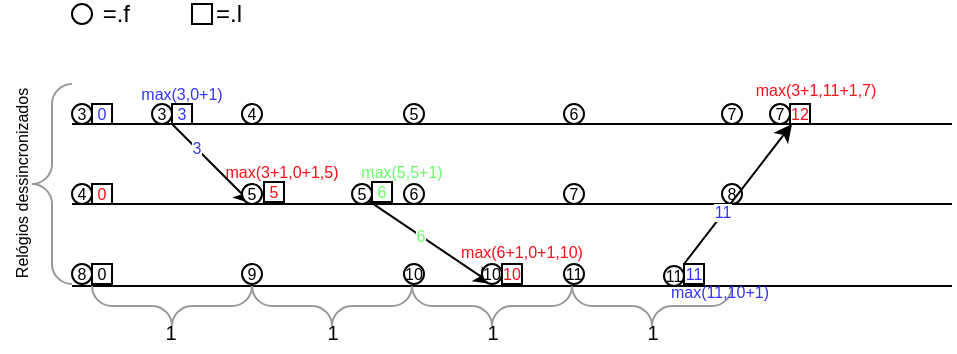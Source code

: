 <mxfile version="14.5.1" type="device" pages="6"><diagram id="EYl9uHhXrPWFu48uMFSh" name="hybrid"><mxGraphModel dx="632" dy="48" grid="1" gridSize="10" guides="1" tooltips="1" connect="1" arrows="1" fold="1" page="1" pageScale="1" pageWidth="583" pageHeight="413" math="0" shadow="0"><root><mxCell id="0"/><mxCell id="1" parent="0"/><mxCell id="NyZuNyb7u_AdjGXBYhZb-1" value="" style="endArrow=none;html=1;fontSize=8;" parent="1" edge="1"><mxGeometry width="50" height="50" relative="1" as="geometry"><mxPoint x="40" y="480" as="sourcePoint"/><mxPoint x="480" y="480" as="targetPoint"/></mxGeometry></mxCell><mxCell id="NyZuNyb7u_AdjGXBYhZb-2" value="" style="endArrow=none;html=1;fontSize=8;" parent="1" edge="1"><mxGeometry width="50" height="50" relative="1" as="geometry"><mxPoint x="40" y="520" as="sourcePoint"/><mxPoint x="480" y="520" as="targetPoint"/></mxGeometry></mxCell><mxCell id="NyZuNyb7u_AdjGXBYhZb-4" value="" style="endArrow=none;html=1;fontSize=8;" parent="1" edge="1"><mxGeometry width="50" height="50" relative="1" as="geometry"><mxPoint x="40" y="561" as="sourcePoint"/><mxPoint x="480" y="561" as="targetPoint"/></mxGeometry></mxCell><mxCell id="NyZuNyb7u_AdjGXBYhZb-6" value="&amp;nbsp;=.f" style="ellipse;whiteSpace=wrap;html=1;aspect=fixed;labelPosition=right;verticalLabelPosition=middle;align=left;verticalAlign=middle;" parent="1" vertex="1"><mxGeometry x="40" y="420" width="10" height="10" as="geometry"/></mxCell><mxCell id="NyZuNyb7u_AdjGXBYhZb-7" value="=.l" style="whiteSpace=wrap;html=1;aspect=fixed;labelPosition=right;verticalLabelPosition=middle;align=left;verticalAlign=middle;" parent="1" vertex="1"><mxGeometry x="100" y="420" width="10" height="10" as="geometry"/></mxCell><mxCell id="NyZuNyb7u_AdjGXBYhZb-8" value="3" style="ellipse;whiteSpace=wrap;html=1;aspect=fixed;fontSize=8;" parent="1" vertex="1"><mxGeometry x="40" y="470" width="10" height="10" as="geometry"/></mxCell><mxCell id="NyZuNyb7u_AdjGXBYhZb-9" value="&lt;font color=&quot;#3333ff&quot; style=&quot;font-size: 8px;&quot;&gt;0&lt;/font&gt;" style="whiteSpace=wrap;html=1;aspect=fixed;fontSize=8;" parent="1" vertex="1"><mxGeometry x="50" y="470" width="10" height="10" as="geometry"/></mxCell><mxCell id="NyZuNyb7u_AdjGXBYhZb-10" value="" style="endArrow=classic;html=1;entryX=0.5;entryY=1;entryDx=0;entryDy=0;fontSize=8;" parent="1" target="NyZuNyb7u_AdjGXBYhZb-24" edge="1"><mxGeometry width="50" height="50" relative="1" as="geometry"><mxPoint x="90" y="480" as="sourcePoint"/><mxPoint x="120" y="520" as="targetPoint"/></mxGeometry></mxCell><mxCell id="NyZuNyb7u_AdjGXBYhZb-63" value="&lt;font color=&quot;#3333ff&quot; style=&quot;font-size: 8px;&quot;&gt;3&lt;/font&gt;" style="edgeLabel;html=1;align=center;verticalAlign=middle;resizable=0;points=[];fontSize=8;fontColor=#FF0F17;" parent="NyZuNyb7u_AdjGXBYhZb-10" vertex="1" connectable="0"><mxGeometry x="-0.437" relative="1" as="geometry"><mxPoint as="offset"/></mxGeometry></mxCell><mxCell id="NyZuNyb7u_AdjGXBYhZb-11" value="4" style="ellipse;whiteSpace=wrap;html=1;aspect=fixed;fontSize=8;" parent="1" vertex="1"><mxGeometry x="40" y="510" width="10" height="10" as="geometry"/></mxCell><mxCell id="NyZuNyb7u_AdjGXBYhZb-12" value="&lt;font color=&quot;#ff0f17&quot; style=&quot;font-size: 8px;&quot;&gt;0&lt;/font&gt;" style="whiteSpace=wrap;html=1;aspect=fixed;fontSize=8;" parent="1" vertex="1"><mxGeometry x="50" y="510" width="10" height="10" as="geometry"/></mxCell><mxCell id="NyZuNyb7u_AdjGXBYhZb-17" value="8" style="ellipse;whiteSpace=wrap;html=1;aspect=fixed;fontSize=8;" parent="1" vertex="1"><mxGeometry x="40" y="550" width="10" height="10" as="geometry"/></mxCell><mxCell id="NyZuNyb7u_AdjGXBYhZb-18" value="0" style="whiteSpace=wrap;html=1;aspect=fixed;fontSize=8;" parent="1" vertex="1"><mxGeometry x="50" y="550" width="10" height="10" as="geometry"/></mxCell><mxCell id="NyZuNyb7u_AdjGXBYhZb-19" value="" style="labelPosition=right;align=left;strokeWidth=1;shape=mxgraph.mockup.markup.curlyBrace;html=1;shadow=0;dashed=0;strokeColor=#999999;direction=north;fontSize=8;" parent="1" vertex="1"><mxGeometry x="20" y="460" width="20" height="100" as="geometry"/></mxCell><mxCell id="NyZuNyb7u_AdjGXBYhZb-20" value="Relógios dessincronizados" style="text;html=1;align=center;verticalAlign=middle;resizable=0;points=[];autosize=1;rotation=-90;fontSize=8;" parent="1" vertex="1"><mxGeometry x="-40" y="500" width="110" height="20" as="geometry"/></mxCell><mxCell id="NyZuNyb7u_AdjGXBYhZb-24" value="5" style="ellipse;whiteSpace=wrap;html=1;aspect=fixed;fontSize=8;" parent="1" vertex="1"><mxGeometry x="125" y="510" width="10" height="10" as="geometry"/></mxCell><mxCell id="NyZuNyb7u_AdjGXBYhZb-25" value="5" style="whiteSpace=wrap;html=1;aspect=fixed;fontColor=#FF0F17;fontSize=8;" parent="1" vertex="1"><mxGeometry x="136" y="509" width="10" height="10" as="geometry"/></mxCell><mxCell id="NyZuNyb7u_AdjGXBYhZb-26" value="" style="verticalLabelPosition=bottom;shadow=0;dashed=0;align=center;html=1;verticalAlign=top;strokeWidth=1;shape=mxgraph.mockup.markup.curlyBrace;strokeColor=#999999;fontSize=8;rotation=-180;" parent="1" vertex="1"><mxGeometry x="50" y="561" width="80" height="20" as="geometry"/></mxCell><mxCell id="NyZuNyb7u_AdjGXBYhZb-27" value="1" style="text;html=1;align=center;verticalAlign=middle;resizable=0;points=[];autosize=1;fontSize=10;" parent="1" vertex="1"><mxGeometry x="79" y="574" width="20" height="20" as="geometry"/></mxCell><mxCell id="NyZuNyb7u_AdjGXBYhZb-28" value="&lt;font color=&quot;#3333ff&quot; style=&quot;font-size: 8px;&quot;&gt;max(3,0+1)&lt;/font&gt;" style="text;html=1;strokeColor=none;fillColor=none;align=center;verticalAlign=middle;whiteSpace=wrap;rounded=0;fontSize=8;" parent="1" vertex="1"><mxGeometry x="60" y="460" width="70" height="10" as="geometry"/></mxCell><mxCell id="NyZuNyb7u_AdjGXBYhZb-29" value="max(3+1,0+1,5)" style="text;html=1;strokeColor=none;fillColor=none;align=center;verticalAlign=middle;whiteSpace=wrap;rounded=0;fontSize=8;fontColor=#FF0F17;" parent="1" vertex="1"><mxGeometry x="110" y="499" width="70" height="10" as="geometry"/></mxCell><mxCell id="NyZuNyb7u_AdjGXBYhZb-30" value="" style="verticalLabelPosition=bottom;shadow=0;dashed=0;align=center;html=1;verticalAlign=top;strokeWidth=1;shape=mxgraph.mockup.markup.curlyBrace;strokeColor=#999999;fontSize=8;rotation=-180;" parent="1" vertex="1"><mxGeometry x="130" y="561" width="80" height="20" as="geometry"/></mxCell><mxCell id="NyZuNyb7u_AdjGXBYhZb-31" value="1" style="text;html=1;align=center;verticalAlign=middle;resizable=0;points=[];autosize=1;fontSize=10;" parent="1" vertex="1"><mxGeometry x="160" y="574" width="20" height="20" as="geometry"/></mxCell><mxCell id="NyZuNyb7u_AdjGXBYhZb-32" value="" style="verticalLabelPosition=bottom;shadow=0;dashed=0;align=center;html=1;verticalAlign=top;strokeWidth=1;shape=mxgraph.mockup.markup.curlyBrace;strokeColor=#999999;fontSize=8;rotation=-180;" parent="1" vertex="1"><mxGeometry x="210" y="561" width="80" height="20" as="geometry"/></mxCell><mxCell id="NyZuNyb7u_AdjGXBYhZb-33" value="1" style="text;html=1;align=center;verticalAlign=middle;resizable=0;points=[];autosize=1;fontSize=10;" parent="1" vertex="1"><mxGeometry x="240" y="574" width="20" height="20" as="geometry"/></mxCell><mxCell id="NyZuNyb7u_AdjGXBYhZb-34" value="" style="verticalLabelPosition=bottom;shadow=0;dashed=0;align=center;html=1;verticalAlign=top;strokeWidth=1;shape=mxgraph.mockup.markup.curlyBrace;strokeColor=#999999;fontSize=8;rotation=-180;" parent="1" vertex="1"><mxGeometry x="290" y="561" width="80" height="20" as="geometry"/></mxCell><mxCell id="NyZuNyb7u_AdjGXBYhZb-35" value="1" style="text;html=1;align=center;verticalAlign=middle;resizable=0;points=[];autosize=1;fontSize=10;" parent="1" vertex="1"><mxGeometry x="320" y="574" width="20" height="20" as="geometry"/></mxCell><mxCell id="NyZuNyb7u_AdjGXBYhZb-36" value="" style="endArrow=classic;html=1;fontSize=8;exitX=1;exitY=1;exitDx=0;exitDy=0;" parent="1" source="NyZuNyb7u_AdjGXBYhZb-64" edge="1"><mxGeometry width="50" height="50" relative="1" as="geometry"><mxPoint x="173" y="520" as="sourcePoint"/><mxPoint x="250" y="560" as="targetPoint"/></mxGeometry></mxCell><mxCell id="NyZuNyb7u_AdjGXBYhZb-73" value="&lt;font color=&quot;#66ff66&quot;&gt;6&lt;/font&gt;" style="edgeLabel;html=1;align=center;verticalAlign=middle;resizable=0;points=[];fontSize=8;fontColor=#FF0F17;" parent="NyZuNyb7u_AdjGXBYhZb-36" vertex="1" connectable="0"><mxGeometry x="-0.16" relative="1" as="geometry"><mxPoint as="offset"/></mxGeometry></mxCell><mxCell id="NyZuNyb7u_AdjGXBYhZb-37" value="10" style="ellipse;whiteSpace=wrap;html=1;aspect=fixed;fontSize=8;" parent="1" vertex="1"><mxGeometry x="206" y="550" width="10" height="10" as="geometry"/></mxCell><mxCell id="NyZuNyb7u_AdjGXBYhZb-38" value="&lt;font color=&quot;#ff0f17&quot; style=&quot;font-size: 8px&quot;&gt;10&lt;/font&gt;" style="whiteSpace=wrap;html=1;aspect=fixed;fontSize=8;" parent="1" vertex="1"><mxGeometry x="255" y="550" width="10" height="10" as="geometry"/></mxCell><mxCell id="NyZuNyb7u_AdjGXBYhZb-43" value="&lt;font style=&quot;font-size: 8px&quot; color=&quot;#3333ff&quot;&gt;11&lt;/font&gt;" style="whiteSpace=wrap;html=1;aspect=fixed;fontSize=8;" parent="1" vertex="1"><mxGeometry x="346" y="550" width="10" height="10" as="geometry"/></mxCell><mxCell id="NyZuNyb7u_AdjGXBYhZb-52" value="max(3+1,11+1,7)" style="text;html=1;strokeColor=none;fillColor=none;align=center;verticalAlign=middle;whiteSpace=wrap;rounded=0;fontSize=8;fontColor=#FF0F17;" parent="1" vertex="1"><mxGeometry x="376.5" y="460" width="70" height="5" as="geometry"/></mxCell><mxCell id="NyZuNyb7u_AdjGXBYhZb-45" value="&lt;font color=&quot;#3333ff&quot;&gt;max(11,10+1)&lt;/font&gt;" style="text;html=1;strokeColor=none;fillColor=none;align=center;verticalAlign=middle;whiteSpace=wrap;rounded=0;fontSize=8;fontColor=#FF0F17;" parent="1" vertex="1"><mxGeometry x="329" y="557" width="70" height="14" as="geometry"/></mxCell><mxCell id="NyZuNyb7u_AdjGXBYhZb-40" value="max(6+1,0+1,10)" style="text;html=1;strokeColor=none;fillColor=none;align=center;verticalAlign=middle;whiteSpace=wrap;rounded=0;fontSize=8;fontColor=#FF0F17;" parent="1" vertex="1"><mxGeometry x="230" y="539" width="70" height="10" as="geometry"/></mxCell><mxCell id="NyZuNyb7u_AdjGXBYhZb-55" value="9" style="ellipse;whiteSpace=wrap;html=1;aspect=fixed;fontSize=8;" parent="1" vertex="1"><mxGeometry x="125" y="550" width="10" height="10" as="geometry"/></mxCell><mxCell id="NyZuNyb7u_AdjGXBYhZb-57" value="5" style="ellipse;whiteSpace=wrap;html=1;aspect=fixed;fontSize=8;" parent="1" vertex="1"><mxGeometry x="206" y="470" width="10" height="10" as="geometry"/></mxCell><mxCell id="NyZuNyb7u_AdjGXBYhZb-58" value="4" style="ellipse;whiteSpace=wrap;html=1;aspect=fixed;fontSize=8;" parent="1" vertex="1"><mxGeometry x="125" y="470" width="10" height="10" as="geometry"/></mxCell><mxCell id="NyZuNyb7u_AdjGXBYhZb-60" value="3" style="ellipse;whiteSpace=wrap;html=1;aspect=fixed;fontSize=8;" parent="1" vertex="1"><mxGeometry x="80" y="470" width="10" height="10" as="geometry"/></mxCell><mxCell id="NyZuNyb7u_AdjGXBYhZb-61" value="&lt;font color=&quot;#3333ff&quot; style=&quot;font-size: 8px;&quot;&gt;3&lt;/font&gt;" style="whiteSpace=wrap;html=1;aspect=fixed;fontSize=8;" parent="1" vertex="1"><mxGeometry x="90" y="470" width="10" height="10" as="geometry"/></mxCell><mxCell id="NyZuNyb7u_AdjGXBYhZb-64" value="5" style="ellipse;whiteSpace=wrap;html=1;aspect=fixed;fontSize=8;" parent="1" vertex="1"><mxGeometry x="180" y="510" width="10" height="10" as="geometry"/></mxCell><mxCell id="NyZuNyb7u_AdjGXBYhZb-65" value="&lt;font color=&quot;#66ff66&quot;&gt;6&lt;/font&gt;" style="whiteSpace=wrap;html=1;aspect=fixed;fontColor=#FF0F17;fontSize=8;" parent="1" vertex="1"><mxGeometry x="190" y="509" width="10" height="10" as="geometry"/></mxCell><mxCell id="NyZuNyb7u_AdjGXBYhZb-66" value="&lt;font color=&quot;#66ff66&quot;&gt;max(5,5+1)&lt;/font&gt;" style="text;html=1;strokeColor=none;fillColor=none;align=center;verticalAlign=middle;whiteSpace=wrap;rounded=0;fontSize=8;fontColor=#FF0F17;" parent="1" vertex="1"><mxGeometry x="170" y="499" width="70" height="10" as="geometry"/></mxCell><mxCell id="NyZuNyb7u_AdjGXBYhZb-70" value="10" style="ellipse;whiteSpace=wrap;html=1;aspect=fixed;fontSize=8;" parent="1" vertex="1"><mxGeometry x="245" y="550" width="10" height="10" as="geometry"/></mxCell><mxCell id="NyZuNyb7u_AdjGXBYhZb-72" value="11" style="ellipse;whiteSpace=wrap;html=1;aspect=fixed;fontSize=8;" parent="1" vertex="1"><mxGeometry x="286" y="550" width="10" height="10" as="geometry"/></mxCell><mxCell id="NyZuNyb7u_AdjGXBYhZb-74" value="6" style="ellipse;whiteSpace=wrap;html=1;aspect=fixed;fontSize=8;" parent="1" vertex="1"><mxGeometry x="206" y="510" width="10" height="10" as="geometry"/></mxCell><mxCell id="NyZuNyb7u_AdjGXBYhZb-75" value="6" style="ellipse;whiteSpace=wrap;html=1;aspect=fixed;fontSize=8;" parent="1" vertex="1"><mxGeometry x="286" y="470" width="10" height="10" as="geometry"/></mxCell><mxCell id="NyZuNyb7u_AdjGXBYhZb-76" value="7" style="ellipse;whiteSpace=wrap;html=1;aspect=fixed;fontSize=8;" parent="1" vertex="1"><mxGeometry x="286" y="510" width="10" height="10" as="geometry"/></mxCell><mxCell id="NyZuNyb7u_AdjGXBYhZb-77" value="7" style="ellipse;whiteSpace=wrap;html=1;aspect=fixed;fontSize=8;" parent="1" vertex="1"><mxGeometry x="365" y="470" width="10" height="10" as="geometry"/></mxCell><mxCell id="NyZuNyb7u_AdjGXBYhZb-78" value="11" style="ellipse;whiteSpace=wrap;html=1;aspect=fixed;fontSize=8;" parent="1" vertex="1"><mxGeometry x="336" y="551" width="10" height="10" as="geometry"/></mxCell><mxCell id="NyZuNyb7u_AdjGXBYhZb-82" value="8" style="ellipse;whiteSpace=wrap;html=1;aspect=fixed;fontSize=8;" parent="1" vertex="1"><mxGeometry x="365" y="510" width="10" height="10" as="geometry"/></mxCell><mxCell id="NyZuNyb7u_AdjGXBYhZb-48" value="" style="endArrow=classic;html=1;fontSize=8;exitX=0;exitY=0;exitDx=0;exitDy=0;" parent="1" source="NyZuNyb7u_AdjGXBYhZb-43" edge="1"><mxGeometry width="50" height="50" relative="1" as="geometry"><mxPoint x="356" y="561" as="sourcePoint"/><mxPoint x="400" y="480" as="targetPoint"/></mxGeometry></mxCell><mxCell id="NyZuNyb7u_AdjGXBYhZb-81" value="&lt;font color=&quot;#3333ff&quot;&gt;11&lt;/font&gt;" style="edgeLabel;html=1;align=center;verticalAlign=middle;resizable=0;points=[];fontSize=8;fontColor=#FF0F17;labelBackgroundColor=#ffffff;" parent="NyZuNyb7u_AdjGXBYhZb-48" vertex="1" connectable="0"><mxGeometry x="-0.271" y="1" relative="1" as="geometry"><mxPoint as="offset"/></mxGeometry></mxCell><mxCell id="NyZuNyb7u_AdjGXBYhZb-83" value="7" style="ellipse;whiteSpace=wrap;html=1;aspect=fixed;fontSize=8;" parent="1" vertex="1"><mxGeometry x="389" y="470" width="10" height="10" as="geometry"/></mxCell><mxCell id="NyZuNyb7u_AdjGXBYhZb-84" value="12" style="whiteSpace=wrap;html=1;aspect=fixed;fontColor=#FF0F17;fontSize=8;" parent="1" vertex="1"><mxGeometry x="399" y="470" width="10" height="10" as="geometry"/></mxCell></root></mxGraphModel></diagram><diagram id="Fp3y5Ay__Bq795zaPpJS" name="happened before"><mxGraphModel dx="1106" dy="807" grid="1" gridSize="10" guides="1" tooltips="1" connect="1" arrows="1" fold="1" page="1" pageScale="1" pageWidth="850" pageHeight="1100" math="0" shadow="0"><root><mxCell id="p918pmH_IUO0zStZGO0E-0"/><mxCell id="p918pmH_IUO0zStZGO0E-1" parent="p918pmH_IUO0zStZGO0E-0"/><mxCell id="p918pmH_IUO0zStZGO0E-61" value="" style="endArrow=none;html=1;fontColor=#FFFFFF;" parent="p918pmH_IUO0zStZGO0E-1" source="p918pmH_IUO0zStZGO0E-57" target="p918pmH_IUO0zStZGO0E-60" edge="1"><mxGeometry width="50" height="50" relative="1" as="geometry"><mxPoint x="310" y="320" as="sourcePoint"/><mxPoint x="562.25" y="320" as="targetPoint"/></mxGeometry></mxCell><mxCell id="p918pmH_IUO0zStZGO0E-2" value="" style="endArrow=none;html=1;fontColor=#FFFFFF;" parent="p918pmH_IUO0zStZGO0E-1" source="p918pmH_IUO0zStZGO0E-39" edge="1"><mxGeometry width="50" height="50" relative="1" as="geometry"><mxPoint x="90" y="80.0" as="sourcePoint"/><mxPoint x="560" y="80.0" as="targetPoint"/></mxGeometry></mxCell><mxCell id="p918pmH_IUO0zStZGO0E-3" value="" style="endArrow=none;html=1;fontColor=#FFFFFF;" parent="p918pmH_IUO0zStZGO0E-1" source="p918pmH_IUO0zStZGO0E-42" edge="1"><mxGeometry width="50" height="50" relative="1" as="geometry"><mxPoint x="90" y="200.0" as="sourcePoint"/><mxPoint x="560" y="200.0" as="targetPoint"/></mxGeometry></mxCell><mxCell id="p918pmH_IUO0zStZGO0E-4" value="" style="endArrow=classic;html=1;entryX=0;entryY=1;entryDx=0;entryDy=0;exitX=1;exitY=0;exitDx=0;exitDy=0;fontColor=#FFFFFF;" parent="p918pmH_IUO0zStZGO0E-1" source="p918pmH_IUO0zStZGO0E-52" target="p918pmH_IUO0zStZGO0E-31" edge="1"><mxGeometry width="50" height="50" relative="1" as="geometry"><mxPoint x="140" y="200" as="sourcePoint"/><mxPoint x="250" y="81" as="targetPoint"/></mxGeometry></mxCell><mxCell id="p918pmH_IUO0zStZGO0E-5" value="" style="pointerEvents=1;shadow=0;dashed=0;html=1;strokeColor=none;fillColor=#505050;labelPosition=center;verticalLabelPosition=bottom;verticalAlign=top;outlineConnect=0;align=center;shape=mxgraph.office.devices.laptop;" parent="p918pmH_IUO0zStZGO0E-1" vertex="1"><mxGeometry x="30" y="190" width="40" height="20" as="geometry"/></mxCell><mxCell id="p918pmH_IUO0zStZGO0E-6" value="" style="pointerEvents=1;shadow=0;dashed=0;html=1;strokeColor=none;fillColor=#505050;labelPosition=center;verticalLabelPosition=top;verticalAlign=bottom;outlineConnect=0;align=center;shape=mxgraph.office.devices.laptop;" parent="p918pmH_IUO0zStZGO0E-1" vertex="1"><mxGeometry x="32.25" y="60" width="38.5" height="30" as="geometry"/></mxCell><mxCell id="p918pmH_IUO0zStZGO0E-12" value="" style="pointerEvents=1;shadow=0;dashed=0;html=1;strokeColor=none;fillColor=#505050;labelPosition=center;verticalLabelPosition=bottom;verticalAlign=top;outlineConnect=0;align=center;shape=mxgraph.office.concepts.clock;rotation=-45;" parent="p918pmH_IUO0zStZGO0E-1" vertex="1"><mxGeometry x="87.5" y="200" width="35" height="35" as="geometry"/></mxCell><mxCell id="p918pmH_IUO0zStZGO0E-13" value="" style="pointerEvents=1;shadow=0;dashed=0;html=1;strokeColor=none;fillColor=#505050;labelPosition=center;verticalLabelPosition=bottom;verticalAlign=top;outlineConnect=0;align=center;shape=mxgraph.office.concepts.clock;" parent="p918pmH_IUO0zStZGO0E-1" vertex="1"><mxGeometry x="87.5" y="45" width="35" height="35" as="geometry"/></mxCell><mxCell id="p918pmH_IUO0zStZGO0E-18" value="" style="endArrow=none;html=1;fontColor=#FFFFFF;" parent="p918pmH_IUO0zStZGO0E-1" source="p918pmH_IUO0zStZGO0E-62" edge="1"><mxGeometry width="50" height="50" relative="1" as="geometry"><mxPoint x="92.25" y="320.0" as="sourcePoint"/><mxPoint x="562.25" y="320.0" as="targetPoint"/></mxGeometry></mxCell><mxCell id="p918pmH_IUO0zStZGO0E-19" value="" style="pointerEvents=1;shadow=0;dashed=0;html=1;strokeColor=none;fillColor=#505050;labelPosition=center;verticalLabelPosition=bottom;verticalAlign=top;outlineConnect=0;align=center;shape=mxgraph.office.devices.laptop;" parent="p918pmH_IUO0zStZGO0E-1" vertex="1"><mxGeometry x="32.25" y="310" width="40" height="20" as="geometry"/></mxCell><mxCell id="p918pmH_IUO0zStZGO0E-22" value="" style="pointerEvents=1;shadow=0;dashed=0;html=1;strokeColor=none;fillColor=#505050;labelPosition=center;verticalLabelPosition=bottom;verticalAlign=top;outlineConnect=0;align=center;shape=mxgraph.office.concepts.clock;rotation=-45;" parent="p918pmH_IUO0zStZGO0E-1" vertex="1"><mxGeometry x="89.75" y="320" width="35" height="35" as="geometry"/></mxCell><mxCell id="p918pmH_IUO0zStZGO0E-27" value="&lt;font&gt;a&lt;/font&gt;" style="ellipse;whiteSpace=wrap;html=1;aspect=fixed;fillColor=#f8cecc;strokeColor=#b85450;" parent="p918pmH_IUO0zStZGO0E-1" vertex="1"><mxGeometry x="150" y="70" width="20" height="20" as="geometry"/></mxCell><mxCell id="p918pmH_IUO0zStZGO0E-28" value="" style="endArrow=none;html=1;" parent="p918pmH_IUO0zStZGO0E-1" target="p918pmH_IUO0zStZGO0E-27" edge="1"><mxGeometry width="50" height="50" relative="1" as="geometry"><mxPoint x="90" y="80.0" as="sourcePoint"/><mxPoint x="560" y="80.0" as="targetPoint"/></mxGeometry></mxCell><mxCell id="p918pmH_IUO0zStZGO0E-29" value="b" style="ellipse;whiteSpace=wrap;html=1;aspect=fixed;fillColor=#f8cecc;strokeColor=#b85450;" parent="p918pmH_IUO0zStZGO0E-1" vertex="1"><mxGeometry x="200" y="70" width="20" height="20" as="geometry"/></mxCell><mxCell id="p918pmH_IUO0zStZGO0E-30" value="" style="endArrow=none;html=1;fontColor=#FFFFFF;fillColor=#f8cecc;strokeColor=#b85450;" parent="p918pmH_IUO0zStZGO0E-1" source="p918pmH_IUO0zStZGO0E-27" target="p918pmH_IUO0zStZGO0E-29" edge="1"><mxGeometry width="50" height="50" relative="1" as="geometry"><mxPoint x="170.0" y="79.975" as="sourcePoint"/><mxPoint x="560" y="80.0" as="targetPoint"/></mxGeometry></mxCell><mxCell id="p918pmH_IUO0zStZGO0E-31" value="c" style="ellipse;whiteSpace=wrap;html=1;aspect=fixed;fillColor=#FFFFFF;" parent="p918pmH_IUO0zStZGO0E-1" vertex="1"><mxGeometry x="250" y="70" width="20" height="20" as="geometry"/></mxCell><mxCell id="p918pmH_IUO0zStZGO0E-32" value="" style="endArrow=none;html=1;fontColor=#FFFFFF;" parent="p918pmH_IUO0zStZGO0E-1" source="p918pmH_IUO0zStZGO0E-29" target="p918pmH_IUO0zStZGO0E-31" edge="1"><mxGeometry width="50" height="50" relative="1" as="geometry"><mxPoint x="220.0" y="79.971" as="sourcePoint"/><mxPoint x="560" y="80.0" as="targetPoint"/></mxGeometry></mxCell><mxCell id="p918pmH_IUO0zStZGO0E-64" style="rounded=0;orthogonalLoop=1;jettySize=auto;html=1;exitX=0.5;exitY=1;exitDx=0;exitDy=0;entryX=0.5;entryY=0;entryDx=0;entryDy=0;fontColor=#FFFFFF;" parent="p918pmH_IUO0zStZGO0E-1" source="p918pmH_IUO0zStZGO0E-33" target="p918pmH_IUO0zStZGO0E-44" edge="1"><mxGeometry relative="1" as="geometry"/></mxCell><mxCell id="p918pmH_IUO0zStZGO0E-33" value="d" style="ellipse;whiteSpace=wrap;html=1;aspect=fixed;fillColor=#FFFFFF;" parent="p918pmH_IUO0zStZGO0E-1" vertex="1"><mxGeometry x="350" y="70" width="20" height="20" as="geometry"/></mxCell><mxCell id="p918pmH_IUO0zStZGO0E-34" value="" style="endArrow=none;html=1;fontColor=#FFFFFF;" parent="p918pmH_IUO0zStZGO0E-1" source="p918pmH_IUO0zStZGO0E-31" target="p918pmH_IUO0zStZGO0E-33" edge="1"><mxGeometry width="50" height="50" relative="1" as="geometry"><mxPoint x="270.0" y="79.967" as="sourcePoint"/><mxPoint x="560" y="80.0" as="targetPoint"/></mxGeometry></mxCell><mxCell id="p918pmH_IUO0zStZGO0E-35" value="e" style="ellipse;whiteSpace=wrap;html=1;aspect=fixed;fillColor=#FFFFFF;" parent="p918pmH_IUO0zStZGO0E-1" vertex="1"><mxGeometry x="405" y="70" width="20" height="20" as="geometry"/></mxCell><mxCell id="p918pmH_IUO0zStZGO0E-36" value="" style="endArrow=none;html=1;fontColor=#FFFFFF;" parent="p918pmH_IUO0zStZGO0E-1" source="p918pmH_IUO0zStZGO0E-33" target="p918pmH_IUO0zStZGO0E-35" edge="1"><mxGeometry width="50" height="50" relative="1" as="geometry"><mxPoint x="370.0" y="79.95" as="sourcePoint"/><mxPoint x="560" y="80.0" as="targetPoint"/></mxGeometry></mxCell><mxCell id="p918pmH_IUO0zStZGO0E-37" value="f" style="ellipse;whiteSpace=wrap;html=1;aspect=fixed;fillColor=#FFFFFF;" parent="p918pmH_IUO0zStZGO0E-1" vertex="1"><mxGeometry x="460" y="70" width="20" height="20" as="geometry"/></mxCell><mxCell id="p918pmH_IUO0zStZGO0E-38" value="" style="endArrow=none;html=1;fontColor=#FFFFFF;" parent="p918pmH_IUO0zStZGO0E-1" source="p918pmH_IUO0zStZGO0E-35" target="p918pmH_IUO0zStZGO0E-37" edge="1"><mxGeometry width="50" height="50" relative="1" as="geometry"><mxPoint x="425.0" y="79.931" as="sourcePoint"/><mxPoint x="560" y="80.0" as="targetPoint"/></mxGeometry></mxCell><mxCell id="p918pmH_IUO0zStZGO0E-39" value="g" style="ellipse;whiteSpace=wrap;html=1;aspect=fixed;fillColor=#d5e8d4;strokeColor=#82b366;" parent="p918pmH_IUO0zStZGO0E-1" vertex="1"><mxGeometry x="520" y="70" width="20" height="20" as="geometry"/></mxCell><mxCell id="p918pmH_IUO0zStZGO0E-40" value="" style="endArrow=none;html=1;fontColor=#FFFFFF;" parent="p918pmH_IUO0zStZGO0E-1" source="p918pmH_IUO0zStZGO0E-37" target="p918pmH_IUO0zStZGO0E-39" edge="1"><mxGeometry width="50" height="50" relative="1" as="geometry"><mxPoint x="479.999" y="79.889" as="sourcePoint"/><mxPoint x="560" y="80.0" as="targetPoint"/></mxGeometry></mxCell><mxCell id="p918pmH_IUO0zStZGO0E-41" value="p" style="ellipse;whiteSpace=wrap;html=1;aspect=fixed;fillColor=#FFFFFF;" parent="p918pmH_IUO0zStZGO0E-1" vertex="1"><mxGeometry x="500" y="190" width="20" height="20" as="geometry"/></mxCell><mxCell id="p918pmH_IUO0zStZGO0E-68" style="edgeStyle=none;rounded=0;orthogonalLoop=1;jettySize=auto;html=1;exitX=1;exitY=0;exitDx=0;exitDy=0;entryX=0;entryY=1;entryDx=0;entryDy=0;fontColor=#FFFFFF;" parent="p918pmH_IUO0zStZGO0E-1" source="p918pmH_IUO0zStZGO0E-42" target="p918pmH_IUO0zStZGO0E-39" edge="1"><mxGeometry relative="1" as="geometry"/></mxCell><mxCell id="p918pmH_IUO0zStZGO0E-42" value="o" style="ellipse;whiteSpace=wrap;html=1;aspect=fixed;fillColor=#e1d5e7;strokeColor=#9673a6;" parent="p918pmH_IUO0zStZGO0E-1" vertex="1"><mxGeometry x="450" y="190" width="20" height="20" as="geometry"/></mxCell><mxCell id="p918pmH_IUO0zStZGO0E-43" value="" style="endArrow=none;html=1;fontColor=#FFFFFF;" parent="p918pmH_IUO0zStZGO0E-1" source="XD_TwyAY1J7NkyzfLuxA-0" target="p918pmH_IUO0zStZGO0E-42" edge="1"><mxGeometry width="50" height="50" relative="1" as="geometry"><mxPoint x="90" y="200.0" as="sourcePoint"/><mxPoint x="560" y="200.0" as="targetPoint"/></mxGeometry></mxCell><mxCell id="p918pmH_IUO0zStZGO0E-44" value="m" style="ellipse;whiteSpace=wrap;html=1;aspect=fixed;fillColor=#FFFFFF;" parent="p918pmH_IUO0zStZGO0E-1" vertex="1"><mxGeometry x="390" y="190" width="20" height="20" as="geometry"/></mxCell><mxCell id="p918pmH_IUO0zStZGO0E-45" value="" style="endArrow=none;html=1;fontColor=#FFFFFF;" parent="p918pmH_IUO0zStZGO0E-1" source="p918pmH_IUO0zStZGO0E-46" target="p918pmH_IUO0zStZGO0E-44" edge="1"><mxGeometry width="50" height="50" relative="1" as="geometry"><mxPoint x="90" y="200.0" as="sourcePoint"/><mxPoint x="450.0" y="199.973" as="targetPoint"/></mxGeometry></mxCell><mxCell id="p918pmH_IUO0zStZGO0E-46" value="l" style="ellipse;whiteSpace=wrap;html=1;aspect=fixed;fillColor=#FFFFFF;" parent="p918pmH_IUO0zStZGO0E-1" vertex="1"><mxGeometry x="320" y="190" width="20" height="20" as="geometry"/></mxCell><mxCell id="p918pmH_IUO0zStZGO0E-47" value="" style="endArrow=none;html=1;fontColor=#FFFFFF;" parent="p918pmH_IUO0zStZGO0E-1" source="p918pmH_IUO0zStZGO0E-48" target="p918pmH_IUO0zStZGO0E-46" edge="1"><mxGeometry width="50" height="50" relative="1" as="geometry"><mxPoint x="90" y="200.0" as="sourcePoint"/><mxPoint x="390.0" y="199.968" as="targetPoint"/></mxGeometry></mxCell><mxCell id="p918pmH_IUO0zStZGO0E-65" style="edgeStyle=none;rounded=0;orthogonalLoop=1;jettySize=auto;html=1;exitX=1;exitY=1;exitDx=0;exitDy=0;entryX=0.5;entryY=0;entryDx=0;entryDy=0;fontColor=#FFFFFF;" parent="p918pmH_IUO0zStZGO0E-1" source="p918pmH_IUO0zStZGO0E-48" target="p918pmH_IUO0zStZGO0E-57" edge="1"><mxGeometry relative="1" as="geometry"/></mxCell><mxCell id="p918pmH_IUO0zStZGO0E-48" value="k" style="ellipse;whiteSpace=wrap;html=1;aspect=fixed;strokeColor=#d6b656;fillColor=#FFFFFF;" parent="p918pmH_IUO0zStZGO0E-1" vertex="1"><mxGeometry x="250" y="190" width="20" height="20" as="geometry"/></mxCell><mxCell id="p918pmH_IUO0zStZGO0E-49" value="" style="endArrow=none;html=1;fontColor=#FFFFFF;" parent="p918pmH_IUO0zStZGO0E-1" source="gR_QNY0UGNQxTjHcv29S-0" target="p918pmH_IUO0zStZGO0E-48" edge="1"><mxGeometry width="50" height="50" relative="1" as="geometry"><mxPoint x="90" y="200.0" as="sourcePoint"/><mxPoint x="320.0" y="199.958" as="targetPoint"/></mxGeometry></mxCell><mxCell id="p918pmH_IUO0zStZGO0E-50" value="i" style="ellipse;whiteSpace=wrap;html=1;aspect=fixed;fillColor=#FFFFFF;" parent="p918pmH_IUO0zStZGO0E-1" vertex="1"><mxGeometry x="180" y="190" width="20" height="20" as="geometry"/></mxCell><mxCell id="p918pmH_IUO0zStZGO0E-51" value="" style="endArrow=none;html=1;" parent="p918pmH_IUO0zStZGO0E-1" target="p918pmH_IUO0zStZGO0E-50" edge="1"><mxGeometry width="50" height="50" relative="1" as="geometry"><mxPoint x="90" y="200.0" as="sourcePoint"/><mxPoint x="250.0" y="199.941" as="targetPoint"/></mxGeometry></mxCell><mxCell id="p918pmH_IUO0zStZGO0E-52" value="h" style="ellipse;whiteSpace=wrap;html=1;aspect=fixed;fillColor=#FFFFFF;" parent="p918pmH_IUO0zStZGO0E-1" vertex="1"><mxGeometry x="124.75" y="190" width="20" height="20" as="geometry"/></mxCell><mxCell id="p918pmH_IUO0zStZGO0E-67" style="edgeStyle=none;rounded=0;orthogonalLoop=1;jettySize=auto;html=1;exitX=1;exitY=0;exitDx=0;exitDy=0;entryX=0.5;entryY=1;entryDx=0;entryDy=0;fontColor=#FFFFFF;" parent="p918pmH_IUO0zStZGO0E-1" source="p918pmH_IUO0zStZGO0E-53" target="gR_QNY0UGNQxTjHcv29S-0" edge="1"><mxGeometry relative="1" as="geometry"/></mxCell><mxCell id="p918pmH_IUO0zStZGO0E-53" value="q" style="ellipse;whiteSpace=wrap;html=1;aspect=fixed;fillColor=#fff2cc;strokeColor=#d6b656;" parent="p918pmH_IUO0zStZGO0E-1" vertex="1"><mxGeometry x="160" y="310" width="20" height="20" as="geometry"/></mxCell><mxCell id="p918pmH_IUO0zStZGO0E-54" value="" style="endArrow=none;html=1;" parent="p918pmH_IUO0zStZGO0E-1" target="p918pmH_IUO0zStZGO0E-53" edge="1"><mxGeometry width="50" height="50" relative="1" as="geometry"><mxPoint x="92.25" y="320" as="sourcePoint"/><mxPoint x="562.25" y="320" as="targetPoint"/></mxGeometry></mxCell><mxCell id="p918pmH_IUO0zStZGO0E-55" value="r" style="ellipse;whiteSpace=wrap;html=1;aspect=fixed;fillColor=#FFFFFF;" parent="p918pmH_IUO0zStZGO0E-1" vertex="1"><mxGeometry x="230" y="310" width="20" height="20" as="geometry"/></mxCell><mxCell id="p918pmH_IUO0zStZGO0E-56" value="" style="endArrow=none;html=1;fontColor=#FFFFFF;" parent="p918pmH_IUO0zStZGO0E-1" source="p918pmH_IUO0zStZGO0E-53" target="p918pmH_IUO0zStZGO0E-55" edge="1"><mxGeometry width="50" height="50" relative="1" as="geometry"><mxPoint x="180" y="320" as="sourcePoint"/><mxPoint x="562.25" y="320" as="targetPoint"/></mxGeometry></mxCell><mxCell id="p918pmH_IUO0zStZGO0E-57" value="s" style="ellipse;whiteSpace=wrap;html=1;aspect=fixed;fillColor=#FFFFFF;" parent="p918pmH_IUO0zStZGO0E-1" vertex="1"><mxGeometry x="290" y="310" width="20" height="20" as="geometry"/></mxCell><mxCell id="p918pmH_IUO0zStZGO0E-58" value="" style="endArrow=none;html=1;fontColor=#FFFFFF;" parent="p918pmH_IUO0zStZGO0E-1" source="p918pmH_IUO0zStZGO0E-55" target="p918pmH_IUO0zStZGO0E-57" edge="1"><mxGeometry width="50" height="50" relative="1" as="geometry"><mxPoint x="250" y="320" as="sourcePoint"/><mxPoint x="562.25" y="320" as="targetPoint"/></mxGeometry></mxCell><mxCell id="p918pmH_IUO0zStZGO0E-66" style="edgeStyle=none;rounded=0;orthogonalLoop=1;jettySize=auto;html=1;exitX=0.5;exitY=0;exitDx=0;exitDy=0;entryX=0;entryY=1;entryDx=0;entryDy=0;fontColor=#FFFFFF;" parent="p918pmH_IUO0zStZGO0E-1" source="p918pmH_IUO0zStZGO0E-59" target="XD_TwyAY1J7NkyzfLuxA-0" edge="1"><mxGeometry relative="1" as="geometry"/></mxCell><mxCell id="p918pmH_IUO0zStZGO0E-59" value="t" style="ellipse;whiteSpace=wrap;html=1;aspect=fixed;fillColor=#d5e8d4;strokeColor=#82b366;" parent="p918pmH_IUO0zStZGO0E-1" vertex="1"><mxGeometry x="360" y="310" width="20" height="20" as="geometry"/></mxCell><mxCell id="p918pmH_IUO0zStZGO0E-60" value="u" style="ellipse;whiteSpace=wrap;html=1;aspect=fixed;fillColor=#FFFFFF;" parent="p918pmH_IUO0zStZGO0E-1" vertex="1"><mxGeometry x="430" y="310" width="20" height="20" as="geometry"/></mxCell><mxCell id="p918pmH_IUO0zStZGO0E-62" value="v" style="ellipse;whiteSpace=wrap;html=1;aspect=fixed;fillColor=#e1d5e7;strokeColor=#9673a6;" parent="p918pmH_IUO0zStZGO0E-1" vertex="1"><mxGeometry x="500" y="310" width="20" height="20" as="geometry"/></mxCell><mxCell id="p918pmH_IUO0zStZGO0E-63" value="" style="endArrow=none;html=1;fontColor=#FFFFFF;" parent="p918pmH_IUO0zStZGO0E-1" source="p918pmH_IUO0zStZGO0E-60" target="p918pmH_IUO0zStZGO0E-62" edge="1"><mxGeometry width="50" height="50" relative="1" as="geometry"><mxPoint x="450" y="320" as="sourcePoint"/><mxPoint x="562.25" y="320" as="targetPoint"/></mxGeometry></mxCell><mxCell id="XD_TwyAY1J7NkyzfLuxA-0" value="n" style="ellipse;whiteSpace=wrap;html=1;aspect=fixed;fillColor=none;" vertex="1" parent="p918pmH_IUO0zStZGO0E-1"><mxGeometry x="420" y="190" width="20" height="20" as="geometry"/></mxCell><mxCell id="XD_TwyAY1J7NkyzfLuxA-1" value="" style="endArrow=none;html=1;fontColor=#FFFFFF;" edge="1" parent="p918pmH_IUO0zStZGO0E-1" source="p918pmH_IUO0zStZGO0E-44" target="XD_TwyAY1J7NkyzfLuxA-0"><mxGeometry width="50" height="50" relative="1" as="geometry"><mxPoint x="410" y="200" as="sourcePoint"/><mxPoint x="450" y="200" as="targetPoint"/></mxGeometry></mxCell><mxCell id="gR_QNY0UGNQxTjHcv29S-0" value="j" style="ellipse;whiteSpace=wrap;html=1;aspect=fixed;fillColor=#fff2cc;strokeColor=#d6b656;" vertex="1" parent="p918pmH_IUO0zStZGO0E-1"><mxGeometry x="220" y="190" width="20" height="20" as="geometry"/></mxCell><mxCell id="gR_QNY0UGNQxTjHcv29S-1" value="" style="endArrow=none;html=1;fontColor=#FFFFFF;" edge="1" parent="p918pmH_IUO0zStZGO0E-1" source="p918pmH_IUO0zStZGO0E-50" target="gR_QNY0UGNQxTjHcv29S-0"><mxGeometry width="50" height="50" relative="1" as="geometry"><mxPoint x="200" y="200" as="sourcePoint"/><mxPoint x="250" y="200" as="targetPoint"/></mxGeometry></mxCell></root></mxGraphModel></diagram><diagram id="cQTLbVnBe2aeGgbPAIBq" name="light_cone"><mxGraphModel dx="1106" dy="807" grid="1" gridSize="10" guides="1" tooltips="1" connect="1" arrows="1" fold="1" page="1" pageScale="1" pageWidth="850" pageHeight="1100" math="0" shadow="0"><root><mxCell id="5ufj0P3NOcLecMKyt5yi-0"/><mxCell id="5ufj0P3NOcLecMKyt5yi-1" parent="5ufj0P3NOcLecMKyt5yi-0"/><mxCell id="5ufj0P3NOcLecMKyt5yi-6" value="" style="endArrow=classic;html=1;" parent="5ufj0P3NOcLecMKyt5yi-1" edge="1"><mxGeometry width="50" height="50" relative="1" as="geometry"><mxPoint x="120" y="320" as="sourcePoint"/><mxPoint x="120" y="80" as="targetPoint"/></mxGeometry></mxCell><mxCell id="5ufj0P3NOcLecMKyt5yi-7" value="Espaço" style="edgeLabel;html=1;align=center;verticalAlign=middle;resizable=0;points=[];" parent="5ufj0P3NOcLecMKyt5yi-6" vertex="1" connectable="0"><mxGeometry x="-0.042" y="2" relative="1" as="geometry"><mxPoint as="offset"/></mxGeometry></mxCell><mxCell id="5ufj0P3NOcLecMKyt5yi-8" value="" style="endArrow=classic;html=1;" parent="5ufj0P3NOcLecMKyt5yi-1" edge="1"><mxGeometry width="50" height="50" relative="1" as="geometry"><mxPoint x="120" y="320" as="sourcePoint"/><mxPoint x="400" y="320" as="targetPoint"/></mxGeometry></mxCell><mxCell id="5ufj0P3NOcLecMKyt5yi-9" value="Tempo" style="edgeLabel;html=1;align=center;verticalAlign=middle;resizable=0;points=[];" parent="5ufj0P3NOcLecMKyt5yi-8" vertex="1" connectable="0"><mxGeometry x="-0.086" relative="1" as="geometry"><mxPoint as="offset"/></mxGeometry></mxCell><mxCell id="5ufj0P3NOcLecMKyt5yi-13" value="Possíveis&lt;br&gt;causas" style="text;html=1;align=center;verticalAlign=middle;resizable=0;points=[];autosize=1;spacing=0;" parent="5ufj0P3NOcLecMKyt5yi-1" vertex="1"><mxGeometry x="125" y="140" width="70" height="30" as="geometry"/></mxCell><mxCell id="5ufj0P3NOcLecMKyt5yi-14" value="Possíveis&lt;br&gt;efeitos" style="text;html=1;align=center;verticalAlign=middle;resizable=0;points=[];autosize=1;spacing=0;" parent="5ufj0P3NOcLecMKyt5yi-1" vertex="1"><mxGeometry x="225" y="140" width="70" height="30" as="geometry"/></mxCell><mxCell id="5ufj0P3NOcLecMKyt5yi-2" value="" style="ellipse;whiteSpace=wrap;html=1;rotation=90;" parent="5ufj0P3NOcLecMKyt5yi-1" vertex="1"><mxGeometry x="90" y="235" width="120" height="10" as="geometry"/></mxCell><mxCell id="5ufj0P3NOcLecMKyt5yi-3" value="" style="ellipse;whiteSpace=wrap;html=1;rotation=90;" parent="5ufj0P3NOcLecMKyt5yi-1" vertex="1"><mxGeometry x="240" y="235" width="120" height="10" as="geometry"/></mxCell><mxCell id="5ufj0P3NOcLecMKyt5yi-4" style="rounded=0;orthogonalLoop=1;jettySize=auto;html=1;exitX=0;exitY=0.5;exitDx=0;exitDy=0;entryX=1;entryY=0.5;entryDx=0;entryDy=0;" parent="5ufj0P3NOcLecMKyt5yi-1" source="5ufj0P3NOcLecMKyt5yi-2" target="5ufj0P3NOcLecMKyt5yi-3" edge="1"><mxGeometry x="125" y="190" as="geometry"/></mxCell><mxCell id="5ufj0P3NOcLecMKyt5yi-5" style="edgeStyle=none;rounded=0;orthogonalLoop=1;jettySize=auto;html=1;exitX=1;exitY=0.5;exitDx=0;exitDy=0;entryX=0;entryY=0.5;entryDx=0;entryDy=0;" parent="5ufj0P3NOcLecMKyt5yi-1" source="5ufj0P3NOcLecMKyt5yi-2" target="5ufj0P3NOcLecMKyt5yi-3" edge="1"><mxGeometry x="125" y="190" as="geometry"/></mxCell><mxCell id="5ufj0P3NOcLecMKyt5yi-10" value="" style="endArrow=classic;html=1;" parent="5ufj0P3NOcLecMKyt5yi-1" edge="1"><mxGeometry x="125" y="190" width="50" height="50" as="geometry"><mxPoint x="225" y="290" as="sourcePoint"/><mxPoint x="225" y="250" as="targetPoint"/></mxGeometry></mxCell><mxCell id="5ufj0P3NOcLecMKyt5yi-12" value="" style="endArrow=classic;html=1;" parent="5ufj0P3NOcLecMKyt5yi-1" edge="1"><mxGeometry x="125" y="190" width="50" height="50" as="geometry"><mxPoint x="165" y="170" as="sourcePoint"/><mxPoint x="165" y="230" as="targetPoint"/></mxGeometry></mxCell><mxCell id="5ufj0P3NOcLecMKyt5yi-15" value="" style="endArrow=classic;html=1;" parent="5ufj0P3NOcLecMKyt5yi-1" edge="1"><mxGeometry x="125" y="190" width="50" height="50" as="geometry"><mxPoint x="260" y="170" as="sourcePoint"/><mxPoint x="260" y="230" as="targetPoint"/></mxGeometry></mxCell><mxCell id="5ufj0P3NOcLecMKyt5yi-17" value="e" style="text;html=1;align=center;verticalAlign=middle;resizable=0;points=[];autosize=1;" parent="5ufj0P3NOcLecMKyt5yi-1" vertex="1"><mxGeometry x="216" y="287" width="20" height="20" as="geometry"/></mxCell></root></mxGraphModel></diagram><diagram name="lc wrong" id="47ZATz6dRRFia3frKkR6"><mxGraphModel dx="1106" dy="807" grid="1" gridSize="10" guides="1" tooltips="1" connect="1" arrows="1" fold="1" page="1" pageScale="1" pageWidth="850" pageHeight="1100" math="0" shadow="0"><root><mxCell id="NVefjbAjn9HKll0BKd5a-0"/><mxCell id="NVefjbAjn9HKll0BKd5a-1" parent="NVefjbAjn9HKll0BKd5a-0"/><mxCell id="SwLtaVkI58YYXkCO7zs4-0" value="1" style="text;html=1;align=center;verticalAlign=middle;resizable=0;points=[];autosize=1;" vertex="1" parent="NVefjbAjn9HKll0BKd5a-1"><mxGeometry x="151" y="435.5" width="20" height="20" as="geometry"/></mxCell><mxCell id="SwLtaVkI58YYXkCO7zs4-1" value="2" style="text;html=1;align=center;verticalAlign=middle;resizable=0;points=[];autosize=1;" vertex="1" parent="NVefjbAjn9HKll0BKd5a-1"><mxGeometry x="201" y="435" width="20" height="20" as="geometry"/></mxCell><mxCell id="SwLtaVkI58YYXkCO7zs4-2" value="3" style="text;html=1;align=center;verticalAlign=middle;resizable=0;points=[];autosize=1;" vertex="1" parent="NVefjbAjn9HKll0BKd5a-1"><mxGeometry x="251" y="435" width="20" height="20" as="geometry"/></mxCell><mxCell id="SwLtaVkI58YYXkCO7zs4-3" value="4" style="text;html=1;align=center;verticalAlign=middle;resizable=0;points=[];autosize=1;" vertex="1" parent="NVefjbAjn9HKll0BKd5a-1"><mxGeometry x="350" y="435.5" width="20" height="20" as="geometry"/></mxCell><mxCell id="SwLtaVkI58YYXkCO7zs4-4" value="5" style="text;html=1;align=center;verticalAlign=middle;resizable=0;points=[];autosize=1;" vertex="1" parent="NVefjbAjn9HKll0BKd5a-1"><mxGeometry x="401" y="435" width="20" height="20" as="geometry"/></mxCell><mxCell id="SwLtaVkI58YYXkCO7zs4-5" value="6" style="text;html=1;align=center;verticalAlign=middle;resizable=0;points=[];autosize=1;" vertex="1" parent="NVefjbAjn9HKll0BKd5a-1"><mxGeometry x="461" y="435" width="20" height="20" as="geometry"/></mxCell><mxCell id="SwLtaVkI58YYXkCO7zs4-6" value="7" style="text;html=1;align=center;verticalAlign=middle;resizable=0;points=[];autosize=1;" vertex="1" parent="NVefjbAjn9HKll0BKd5a-1"><mxGeometry x="521" y="435" width="20" height="20" as="geometry"/></mxCell><mxCell id="SwLtaVkI58YYXkCO7zs4-7" value="9" style="text;html=1;align=center;verticalAlign=middle;resizable=0;points=[];autosize=1;" vertex="1" parent="NVefjbAjn9HKll0BKd5a-1"><mxGeometry x="502" y="555" width="20" height="20" as="geometry"/></mxCell><mxCell id="SwLtaVkI58YYXkCO7zs4-8" value="8" style="text;html=1;align=center;verticalAlign=middle;resizable=0;points=[];autosize=1;" vertex="1" parent="NVefjbAjn9HKll0BKd5a-1"><mxGeometry x="452" y="555" width="20" height="20" as="geometry"/></mxCell><mxCell id="SwLtaVkI58YYXkCO7zs4-9" value="6" style="text;html=1;align=center;verticalAlign=middle;resizable=0;points=[];autosize=1;" vertex="1" parent="NVefjbAjn9HKll0BKd5a-1"><mxGeometry x="380" y="565" width="20" height="20" as="geometry"/></mxCell><mxCell id="SwLtaVkI58YYXkCO7zs4-10" value="5" style="text;html=1;align=center;verticalAlign=middle;resizable=0;points=[];autosize=1;" vertex="1" parent="NVefjbAjn9HKll0BKd5a-1"><mxGeometry x="320" y="555" width="20" height="20" as="geometry"/></mxCell><mxCell id="SwLtaVkI58YYXkCO7zs4-11" value="4" style="text;html=1;align=center;verticalAlign=middle;resizable=0;points=[];autosize=1;" vertex="1" parent="NVefjbAjn9HKll0BKd5a-1"><mxGeometry x="250" y="555" width="20" height="20" as="geometry"/></mxCell><mxCell id="SwLtaVkI58YYXkCO7zs4-12" value="2" style="text;html=1;align=center;verticalAlign=middle;resizable=0;points=[];autosize=1;" vertex="1" parent="NVefjbAjn9HKll0BKd5a-1"><mxGeometry x="180" y="555" width="20" height="20" as="geometry"/></mxCell><mxCell id="SwLtaVkI58YYXkCO7zs4-13" value="1" style="text;html=1;align=center;verticalAlign=middle;resizable=0;points=[];autosize=1;" vertex="1" parent="NVefjbAjn9HKll0BKd5a-1"><mxGeometry x="124.75" y="555" width="20" height="20" as="geometry"/></mxCell><mxCell id="SwLtaVkI58YYXkCO7zs4-14" value="1" style="text;html=1;align=center;verticalAlign=middle;resizable=0;points=[];autosize=1;" vertex="1" parent="NVefjbAjn9HKll0BKd5a-1"><mxGeometry x="162" y="715" width="20" height="20" as="geometry"/></mxCell><mxCell id="SwLtaVkI58YYXkCO7zs4-15" value="2" style="text;html=1;align=center;verticalAlign=middle;resizable=0;points=[];autosize=1;" vertex="1" parent="NVefjbAjn9HKll0BKd5a-1"><mxGeometry x="232" y="715" width="20" height="20" as="geometry"/></mxCell><mxCell id="SwLtaVkI58YYXkCO7zs4-16" value="3" style="text;html=1;align=center;verticalAlign=middle;resizable=0;points=[];autosize=1;" vertex="1" parent="NVefjbAjn9HKll0BKd5a-1"><mxGeometry x="290" y="712.5" width="20" height="20" as="geometry"/></mxCell><mxCell id="SwLtaVkI58YYXkCO7zs4-17" value="4" style="text;html=1;align=center;verticalAlign=middle;resizable=0;points=[];autosize=1;" vertex="1" parent="NVefjbAjn9HKll0BKd5a-1"><mxGeometry x="352" y="715" width="20" height="20" as="geometry"/></mxCell><mxCell id="SwLtaVkI58YYXkCO7zs4-18" value="5" style="text;html=1;align=center;verticalAlign=middle;resizable=0;points=[];autosize=1;" vertex="1" parent="NVefjbAjn9HKll0BKd5a-1"><mxGeometry x="427" y="715" width="20" height="20" as="geometry"/></mxCell><mxCell id="SwLtaVkI58YYXkCO7zs4-19" value="6" style="text;html=1;align=center;verticalAlign=middle;resizable=0;points=[];autosize=1;" vertex="1" parent="NVefjbAjn9HKll0BKd5a-1"><mxGeometry x="502" y="715" width="20" height="20" as="geometry"/></mxCell><mxCell id="eOT24uJvt9EU5dxMFX7l-2" value="3" style="text;html=1;align=center;verticalAlign=middle;resizable=0;points=[];autosize=1;" vertex="1" parent="NVefjbAjn9HKll0BKd5a-1"><mxGeometry x="219" y="555" width="20" height="20" as="geometry"/></mxCell><mxCell id="eOT24uJvt9EU5dxMFX7l-3" value="7" style="text;html=1;align=center;verticalAlign=middle;resizable=0;points=[];autosize=1;" vertex="1" parent="NVefjbAjn9HKll0BKd5a-1"><mxGeometry x="422" y="555" width="20" height="20" as="geometry"/></mxCell><mxCell id="hbtAPxlyt9w-t09l4K4K-0" value="" style="endArrow=none;html=1;fontColor=#FFFFFF;" edge="1" parent="NVefjbAjn9HKll0BKd5a-1" source="hbtAPxlyt9w-t09l4K4K-45" target="hbtAPxlyt9w-t09l4K4K-49"><mxGeometry width="50" height="50" relative="1" as="geometry"><mxPoint x="310" y="705" as="sourcePoint"/><mxPoint x="562.25" y="705" as="targetPoint"/></mxGeometry></mxCell><mxCell id="hbtAPxlyt9w-t09l4K4K-1" value="" style="endArrow=none;html=1;fontColor=#FFFFFF;" edge="1" parent="NVefjbAjn9HKll0BKd5a-1" source="hbtAPxlyt9w-t09l4K4K-24"><mxGeometry width="50" height="50" relative="1" as="geometry"><mxPoint x="90" y="465.0" as="sourcePoint"/><mxPoint x="560" y="465.0" as="targetPoint"/></mxGeometry></mxCell><mxCell id="hbtAPxlyt9w-t09l4K4K-2" value="" style="endArrow=none;html=1;fontColor=#FFFFFF;" edge="1" parent="NVefjbAjn9HKll0BKd5a-1" source="hbtAPxlyt9w-t09l4K4K-28"><mxGeometry width="50" height="50" relative="1" as="geometry"><mxPoint x="90" y="585.0" as="sourcePoint"/><mxPoint x="560" y="585.0" as="targetPoint"/></mxGeometry></mxCell><mxCell id="hbtAPxlyt9w-t09l4K4K-3" value="" style="endArrow=classic;html=1;entryX=0;entryY=1;entryDx=0;entryDy=0;exitX=1;exitY=0;exitDx=0;exitDy=0;fontColor=#FFFFFF;" edge="1" parent="NVefjbAjn9HKll0BKd5a-1" source="hbtAPxlyt9w-t09l4K4K-39" target="hbtAPxlyt9w-t09l4K4K-15"><mxGeometry width="50" height="50" relative="1" as="geometry"><mxPoint x="140" y="585" as="sourcePoint"/><mxPoint x="250" y="466" as="targetPoint"/></mxGeometry></mxCell><mxCell id="hbtAPxlyt9w-t09l4K4K-4" value="" style="pointerEvents=1;shadow=0;dashed=0;html=1;strokeColor=none;fillColor=#505050;labelPosition=center;verticalLabelPosition=bottom;verticalAlign=top;outlineConnect=0;align=center;shape=mxgraph.office.devices.laptop;" vertex="1" parent="NVefjbAjn9HKll0BKd5a-1"><mxGeometry x="30" y="575" width="40" height="20" as="geometry"/></mxCell><mxCell id="hbtAPxlyt9w-t09l4K4K-5" value="" style="pointerEvents=1;shadow=0;dashed=0;html=1;strokeColor=none;fillColor=#505050;labelPosition=center;verticalLabelPosition=top;verticalAlign=bottom;outlineConnect=0;align=center;shape=mxgraph.office.devices.laptop;" vertex="1" parent="NVefjbAjn9HKll0BKd5a-1"><mxGeometry x="32.25" y="445" width="38.5" height="30" as="geometry"/></mxCell><mxCell id="hbtAPxlyt9w-t09l4K4K-6" value="" style="pointerEvents=1;shadow=0;dashed=0;html=1;strokeColor=none;fillColor=#505050;labelPosition=center;verticalLabelPosition=bottom;verticalAlign=top;outlineConnect=0;align=center;shape=mxgraph.office.concepts.clock;rotation=-45;" vertex="1" parent="NVefjbAjn9HKll0BKd5a-1"><mxGeometry x="87.5" y="585" width="35" height="35" as="geometry"/></mxCell><mxCell id="hbtAPxlyt9w-t09l4K4K-7" value="" style="pointerEvents=1;shadow=0;dashed=0;html=1;strokeColor=none;fillColor=#505050;labelPosition=center;verticalLabelPosition=bottom;verticalAlign=top;outlineConnect=0;align=center;shape=mxgraph.office.concepts.clock;" vertex="1" parent="NVefjbAjn9HKll0BKd5a-1"><mxGeometry x="87.5" y="430" width="35" height="35" as="geometry"/></mxCell><mxCell id="hbtAPxlyt9w-t09l4K4K-8" value="" style="endArrow=none;html=1;fontColor=#FFFFFF;" edge="1" parent="NVefjbAjn9HKll0BKd5a-1" source="hbtAPxlyt9w-t09l4K4K-50"><mxGeometry width="50" height="50" relative="1" as="geometry"><mxPoint x="92.25" y="705.0" as="sourcePoint"/><mxPoint x="562.25" y="705" as="targetPoint"/></mxGeometry></mxCell><mxCell id="hbtAPxlyt9w-t09l4K4K-9" value="" style="pointerEvents=1;shadow=0;dashed=0;html=1;strokeColor=none;fillColor=#505050;labelPosition=center;verticalLabelPosition=bottom;verticalAlign=top;outlineConnect=0;align=center;shape=mxgraph.office.devices.laptop;" vertex="1" parent="NVefjbAjn9HKll0BKd5a-1"><mxGeometry x="32.25" y="695" width="40" height="20" as="geometry"/></mxCell><mxCell id="hbtAPxlyt9w-t09l4K4K-10" value="" style="pointerEvents=1;shadow=0;dashed=0;html=1;strokeColor=none;fillColor=#505050;labelPosition=center;verticalLabelPosition=bottom;verticalAlign=top;outlineConnect=0;align=center;shape=mxgraph.office.concepts.clock;rotation=-45;" vertex="1" parent="NVefjbAjn9HKll0BKd5a-1"><mxGeometry x="89.75" y="705" width="35" height="35" as="geometry"/></mxCell><mxCell id="hbtAPxlyt9w-t09l4K4K-11" value="&lt;font&gt;a&lt;/font&gt;" style="ellipse;whiteSpace=wrap;html=1;aspect=fixed;fillColor=#f8cecc;strokeColor=#b85450;" vertex="1" parent="NVefjbAjn9HKll0BKd5a-1"><mxGeometry x="150" y="455" width="20" height="20" as="geometry"/></mxCell><mxCell id="hbtAPxlyt9w-t09l4K4K-12" value="" style="endArrow=none;html=1;" edge="1" parent="NVefjbAjn9HKll0BKd5a-1" target="hbtAPxlyt9w-t09l4K4K-11"><mxGeometry width="50" height="50" relative="1" as="geometry"><mxPoint x="90" y="465.0" as="sourcePoint"/><mxPoint x="560" y="465.0" as="targetPoint"/></mxGeometry></mxCell><mxCell id="hbtAPxlyt9w-t09l4K4K-13" value="b" style="ellipse;whiteSpace=wrap;html=1;aspect=fixed;fillColor=#f8cecc;strokeColor=#b85450;" vertex="1" parent="NVefjbAjn9HKll0BKd5a-1"><mxGeometry x="200" y="455" width="20" height="20" as="geometry"/></mxCell><mxCell id="hbtAPxlyt9w-t09l4K4K-14" value="" style="endArrow=none;html=1;fontColor=#FFFFFF;fillColor=#f8cecc;strokeColor=#b85450;" edge="1" parent="NVefjbAjn9HKll0BKd5a-1" source="hbtAPxlyt9w-t09l4K4K-11" target="hbtAPxlyt9w-t09l4K4K-13"><mxGeometry width="50" height="50" relative="1" as="geometry"><mxPoint x="170.0" y="464.975" as="sourcePoint"/><mxPoint x="560" y="465.0" as="targetPoint"/></mxGeometry></mxCell><mxCell id="hbtAPxlyt9w-t09l4K4K-15" value="c" style="ellipse;whiteSpace=wrap;html=1;aspect=fixed;fillColor=#FFFFFF;" vertex="1" parent="NVefjbAjn9HKll0BKd5a-1"><mxGeometry x="250" y="455" width="20" height="20" as="geometry"/></mxCell><mxCell id="hbtAPxlyt9w-t09l4K4K-16" value="" style="endArrow=none;html=1;fontColor=#FFFFFF;" edge="1" parent="NVefjbAjn9HKll0BKd5a-1" source="hbtAPxlyt9w-t09l4K4K-13" target="hbtAPxlyt9w-t09l4K4K-15"><mxGeometry width="50" height="50" relative="1" as="geometry"><mxPoint x="220.0" y="464.971" as="sourcePoint"/><mxPoint x="560" y="465.0" as="targetPoint"/></mxGeometry></mxCell><mxCell id="hbtAPxlyt9w-t09l4K4K-17" style="rounded=0;orthogonalLoop=1;jettySize=auto;html=1;exitX=0.5;exitY=1;exitDx=0;exitDy=0;entryX=0.5;entryY=0;entryDx=0;entryDy=0;fontColor=#FFFFFF;" edge="1" parent="NVefjbAjn9HKll0BKd5a-1" source="hbtAPxlyt9w-t09l4K4K-18" target="hbtAPxlyt9w-t09l4K4K-30"><mxGeometry relative="1" as="geometry"/></mxCell><mxCell id="hbtAPxlyt9w-t09l4K4K-18" value="d" style="ellipse;whiteSpace=wrap;html=1;aspect=fixed;fillColor=#FFFFFF;" vertex="1" parent="NVefjbAjn9HKll0BKd5a-1"><mxGeometry x="350" y="455" width="20" height="20" as="geometry"/></mxCell><mxCell id="hbtAPxlyt9w-t09l4K4K-19" value="" style="endArrow=none;html=1;fontColor=#FFFFFF;" edge="1" parent="NVefjbAjn9HKll0BKd5a-1" source="hbtAPxlyt9w-t09l4K4K-15" target="hbtAPxlyt9w-t09l4K4K-18"><mxGeometry width="50" height="50" relative="1" as="geometry"><mxPoint x="270.0" y="464.967" as="sourcePoint"/><mxPoint x="560" y="465.0" as="targetPoint"/></mxGeometry></mxCell><mxCell id="hbtAPxlyt9w-t09l4K4K-20" value="e" style="ellipse;whiteSpace=wrap;html=1;aspect=fixed;fillColor=#FFFFFF;" vertex="1" parent="NVefjbAjn9HKll0BKd5a-1"><mxGeometry x="405" y="455" width="20" height="20" as="geometry"/></mxCell><mxCell id="hbtAPxlyt9w-t09l4K4K-21" value="" style="endArrow=none;html=1;fontColor=#FFFFFF;" edge="1" parent="NVefjbAjn9HKll0BKd5a-1" source="hbtAPxlyt9w-t09l4K4K-18" target="hbtAPxlyt9w-t09l4K4K-20"><mxGeometry width="50" height="50" relative="1" as="geometry"><mxPoint x="370.0" y="464.95" as="sourcePoint"/><mxPoint x="560" y="465.0" as="targetPoint"/></mxGeometry></mxCell><mxCell id="hbtAPxlyt9w-t09l4K4K-22" value="f" style="ellipse;whiteSpace=wrap;html=1;aspect=fixed;fillColor=#FFFFFF;" vertex="1" parent="NVefjbAjn9HKll0BKd5a-1"><mxGeometry x="460" y="455" width="20" height="20" as="geometry"/></mxCell><mxCell id="hbtAPxlyt9w-t09l4K4K-23" value="" style="endArrow=none;html=1;fontColor=#FFFFFF;" edge="1" parent="NVefjbAjn9HKll0BKd5a-1" source="hbtAPxlyt9w-t09l4K4K-20" target="hbtAPxlyt9w-t09l4K4K-22"><mxGeometry width="50" height="50" relative="1" as="geometry"><mxPoint x="425.0" y="464.931" as="sourcePoint"/><mxPoint x="560" y="465.0" as="targetPoint"/></mxGeometry></mxCell><mxCell id="hbtAPxlyt9w-t09l4K4K-24" value="g" style="ellipse;whiteSpace=wrap;html=1;aspect=fixed;fillColor=#d5e8d4;strokeColor=#82b366;" vertex="1" parent="NVefjbAjn9HKll0BKd5a-1"><mxGeometry x="520" y="455" width="20" height="20" as="geometry"/></mxCell><mxCell id="hbtAPxlyt9w-t09l4K4K-25" value="" style="endArrow=none;html=1;fontColor=#FFFFFF;" edge="1" parent="NVefjbAjn9HKll0BKd5a-1" source="hbtAPxlyt9w-t09l4K4K-22" target="hbtAPxlyt9w-t09l4K4K-24"><mxGeometry width="50" height="50" relative="1" as="geometry"><mxPoint x="479.999" y="464.889" as="sourcePoint"/><mxPoint x="560" y="465.0" as="targetPoint"/></mxGeometry></mxCell><mxCell id="hbtAPxlyt9w-t09l4K4K-26" value="p" style="ellipse;whiteSpace=wrap;html=1;aspect=fixed;fillColor=#FFFFFF;" vertex="1" parent="NVefjbAjn9HKll0BKd5a-1"><mxGeometry x="500" y="575" width="20" height="20" as="geometry"/></mxCell><mxCell id="hbtAPxlyt9w-t09l4K4K-27" style="edgeStyle=none;rounded=0;orthogonalLoop=1;jettySize=auto;html=1;exitX=1;exitY=0;exitDx=0;exitDy=0;entryX=0;entryY=1;entryDx=0;entryDy=0;fontColor=#FFFFFF;" edge="1" parent="NVefjbAjn9HKll0BKd5a-1" source="hbtAPxlyt9w-t09l4K4K-28" target="hbtAPxlyt9w-t09l4K4K-24"><mxGeometry relative="1" as="geometry"/></mxCell><mxCell id="hbtAPxlyt9w-t09l4K4K-28" value="o" style="ellipse;whiteSpace=wrap;html=1;aspect=fixed;fillColor=#e1d5e7;strokeColor=#9673a6;" vertex="1" parent="NVefjbAjn9HKll0BKd5a-1"><mxGeometry x="450" y="575" width="20" height="20" as="geometry"/></mxCell><mxCell id="hbtAPxlyt9w-t09l4K4K-29" value="" style="endArrow=none;html=1;fontColor=#FFFFFF;" edge="1" parent="NVefjbAjn9HKll0BKd5a-1" source="hbtAPxlyt9w-t09l4K4K-52" target="hbtAPxlyt9w-t09l4K4K-28"><mxGeometry width="50" height="50" relative="1" as="geometry"><mxPoint x="90" y="585.0" as="sourcePoint"/><mxPoint x="560" y="585.0" as="targetPoint"/></mxGeometry></mxCell><mxCell id="hbtAPxlyt9w-t09l4K4K-30" value="m" style="ellipse;whiteSpace=wrap;html=1;aspect=fixed;fillColor=#FFFFFF;" vertex="1" parent="NVefjbAjn9HKll0BKd5a-1"><mxGeometry x="390" y="575" width="20" height="20" as="geometry"/></mxCell><mxCell id="hbtAPxlyt9w-t09l4K4K-31" value="" style="endArrow=none;html=1;fontColor=#FFFFFF;" edge="1" parent="NVefjbAjn9HKll0BKd5a-1" source="hbtAPxlyt9w-t09l4K4K-32" target="hbtAPxlyt9w-t09l4K4K-30"><mxGeometry width="50" height="50" relative="1" as="geometry"><mxPoint x="90" y="585.0" as="sourcePoint"/><mxPoint x="450.0" y="584.973" as="targetPoint"/></mxGeometry></mxCell><mxCell id="hbtAPxlyt9w-t09l4K4K-32" value="l" style="ellipse;whiteSpace=wrap;html=1;aspect=fixed;fillColor=#FFFFFF;" vertex="1" parent="NVefjbAjn9HKll0BKd5a-1"><mxGeometry x="320" y="575" width="20" height="20" as="geometry"/></mxCell><mxCell id="hbtAPxlyt9w-t09l4K4K-33" value="" style="endArrow=none;html=1;fontColor=#FFFFFF;" edge="1" parent="NVefjbAjn9HKll0BKd5a-1" source="hbtAPxlyt9w-t09l4K4K-35" target="hbtAPxlyt9w-t09l4K4K-32"><mxGeometry width="50" height="50" relative="1" as="geometry"><mxPoint x="90" y="585.0" as="sourcePoint"/><mxPoint x="390.0" y="584.968" as="targetPoint"/></mxGeometry></mxCell><mxCell id="hbtAPxlyt9w-t09l4K4K-34" style="edgeStyle=none;rounded=0;orthogonalLoop=1;jettySize=auto;html=1;exitX=1;exitY=1;exitDx=0;exitDy=0;entryX=0.5;entryY=0;entryDx=0;entryDy=0;fontColor=#FFFFFF;" edge="1" parent="NVefjbAjn9HKll0BKd5a-1" source="hbtAPxlyt9w-t09l4K4K-35" target="hbtAPxlyt9w-t09l4K4K-45"><mxGeometry relative="1" as="geometry"/></mxCell><mxCell id="hbtAPxlyt9w-t09l4K4K-35" value="k" style="ellipse;whiteSpace=wrap;html=1;aspect=fixed;strokeColor=#d6b656;fillColor=#FFFFFF;" vertex="1" parent="NVefjbAjn9HKll0BKd5a-1"><mxGeometry x="250" y="575" width="20" height="20" as="geometry"/></mxCell><mxCell id="hbtAPxlyt9w-t09l4K4K-36" value="" style="endArrow=none;html=1;fontColor=#FFFFFF;" edge="1" parent="NVefjbAjn9HKll0BKd5a-1" source="hbtAPxlyt9w-t09l4K4K-54" target="hbtAPxlyt9w-t09l4K4K-35"><mxGeometry width="50" height="50" relative="1" as="geometry"><mxPoint x="90" y="585.0" as="sourcePoint"/><mxPoint x="320.0" y="584.958" as="targetPoint"/></mxGeometry></mxCell><mxCell id="hbtAPxlyt9w-t09l4K4K-37" value="i" style="ellipse;whiteSpace=wrap;html=1;aspect=fixed;fillColor=#FFFFFF;" vertex="1" parent="NVefjbAjn9HKll0BKd5a-1"><mxGeometry x="180" y="575" width="20" height="20" as="geometry"/></mxCell><mxCell id="hbtAPxlyt9w-t09l4K4K-38" value="" style="endArrow=none;html=1;" edge="1" parent="NVefjbAjn9HKll0BKd5a-1" target="hbtAPxlyt9w-t09l4K4K-37"><mxGeometry width="50" height="50" relative="1" as="geometry"><mxPoint x="90" y="585.0" as="sourcePoint"/><mxPoint x="250.0" y="584.941" as="targetPoint"/></mxGeometry></mxCell><mxCell id="hbtAPxlyt9w-t09l4K4K-39" value="h" style="ellipse;whiteSpace=wrap;html=1;aspect=fixed;fillColor=#FFFFFF;" vertex="1" parent="NVefjbAjn9HKll0BKd5a-1"><mxGeometry x="124.75" y="575" width="20" height="20" as="geometry"/></mxCell><mxCell id="hbtAPxlyt9w-t09l4K4K-40" style="edgeStyle=none;rounded=0;orthogonalLoop=1;jettySize=auto;html=1;exitX=1;exitY=0;exitDx=0;exitDy=0;entryX=0.5;entryY=1;entryDx=0;entryDy=0;fontColor=#FFFFFF;" edge="1" parent="NVefjbAjn9HKll0BKd5a-1" source="hbtAPxlyt9w-t09l4K4K-41" target="hbtAPxlyt9w-t09l4K4K-54"><mxGeometry relative="1" as="geometry"/></mxCell><mxCell id="hbtAPxlyt9w-t09l4K4K-41" value="q" style="ellipse;whiteSpace=wrap;html=1;aspect=fixed;fillColor=#fff2cc;strokeColor=#d6b656;" vertex="1" parent="NVefjbAjn9HKll0BKd5a-1"><mxGeometry x="160" y="695" width="20" height="20" as="geometry"/></mxCell><mxCell id="hbtAPxlyt9w-t09l4K4K-42" value="" style="endArrow=none;html=1;" edge="1" parent="NVefjbAjn9HKll0BKd5a-1" target="hbtAPxlyt9w-t09l4K4K-41"><mxGeometry width="50" height="50" relative="1" as="geometry"><mxPoint x="92.25" y="705" as="sourcePoint"/><mxPoint x="562.25" y="705" as="targetPoint"/></mxGeometry></mxCell><mxCell id="hbtAPxlyt9w-t09l4K4K-43" value="r" style="ellipse;whiteSpace=wrap;html=1;aspect=fixed;fillColor=#FFFFFF;" vertex="1" parent="NVefjbAjn9HKll0BKd5a-1"><mxGeometry x="230" y="695" width="20" height="20" as="geometry"/></mxCell><mxCell id="hbtAPxlyt9w-t09l4K4K-44" value="" style="endArrow=none;html=1;fontColor=#FFFFFF;" edge="1" parent="NVefjbAjn9HKll0BKd5a-1" source="hbtAPxlyt9w-t09l4K4K-41" target="hbtAPxlyt9w-t09l4K4K-43"><mxGeometry width="50" height="50" relative="1" as="geometry"><mxPoint x="180" y="705" as="sourcePoint"/><mxPoint x="562.25" y="705" as="targetPoint"/></mxGeometry></mxCell><mxCell id="hbtAPxlyt9w-t09l4K4K-45" value="s" style="ellipse;whiteSpace=wrap;html=1;aspect=fixed;fillColor=#FFFFFF;" vertex="1" parent="NVefjbAjn9HKll0BKd5a-1"><mxGeometry x="290" y="695" width="20" height="20" as="geometry"/></mxCell><mxCell id="hbtAPxlyt9w-t09l4K4K-46" value="" style="endArrow=none;html=1;fontColor=#FFFFFF;" edge="1" parent="NVefjbAjn9HKll0BKd5a-1" source="hbtAPxlyt9w-t09l4K4K-43" target="hbtAPxlyt9w-t09l4K4K-45"><mxGeometry width="50" height="50" relative="1" as="geometry"><mxPoint x="250" y="705" as="sourcePoint"/><mxPoint x="562.25" y="705" as="targetPoint"/></mxGeometry></mxCell><mxCell id="hbtAPxlyt9w-t09l4K4K-47" style="edgeStyle=none;rounded=0;orthogonalLoop=1;jettySize=auto;html=1;exitX=0.5;exitY=0;exitDx=0;exitDy=0;entryX=0;entryY=1;entryDx=0;entryDy=0;fontColor=#FFFFFF;" edge="1" parent="NVefjbAjn9HKll0BKd5a-1" source="hbtAPxlyt9w-t09l4K4K-48" target="hbtAPxlyt9w-t09l4K4K-52"><mxGeometry relative="1" as="geometry"/></mxCell><mxCell id="hbtAPxlyt9w-t09l4K4K-48" value="t" style="ellipse;whiteSpace=wrap;html=1;aspect=fixed;fillColor=#d5e8d4;strokeColor=#82b366;" vertex="1" parent="NVefjbAjn9HKll0BKd5a-1"><mxGeometry x="360" y="695" width="20" height="20" as="geometry"/></mxCell><mxCell id="hbtAPxlyt9w-t09l4K4K-49" value="u" style="ellipse;whiteSpace=wrap;html=1;aspect=fixed;fillColor=#FFFFFF;" vertex="1" parent="NVefjbAjn9HKll0BKd5a-1"><mxGeometry x="430" y="695" width="20" height="20" as="geometry"/></mxCell><mxCell id="hbtAPxlyt9w-t09l4K4K-50" value="v" style="ellipse;whiteSpace=wrap;html=1;aspect=fixed;fillColor=#e1d5e7;strokeColor=#9673a6;" vertex="1" parent="NVefjbAjn9HKll0BKd5a-1"><mxGeometry x="500" y="695" width="20" height="20" as="geometry"/></mxCell><mxCell id="hbtAPxlyt9w-t09l4K4K-51" value="" style="endArrow=none;html=1;fontColor=#FFFFFF;" edge="1" parent="NVefjbAjn9HKll0BKd5a-1" source="hbtAPxlyt9w-t09l4K4K-49" target="hbtAPxlyt9w-t09l4K4K-50"><mxGeometry width="50" height="50" relative="1" as="geometry"><mxPoint x="450" y="705" as="sourcePoint"/><mxPoint x="562.25" y="705" as="targetPoint"/></mxGeometry></mxCell><mxCell id="hbtAPxlyt9w-t09l4K4K-52" value="n" style="ellipse;whiteSpace=wrap;html=1;aspect=fixed;fillColor=none;" vertex="1" parent="NVefjbAjn9HKll0BKd5a-1"><mxGeometry x="420" y="575" width="20" height="20" as="geometry"/></mxCell><mxCell id="hbtAPxlyt9w-t09l4K4K-53" value="" style="endArrow=none;html=1;fontColor=#FFFFFF;" edge="1" parent="NVefjbAjn9HKll0BKd5a-1" source="hbtAPxlyt9w-t09l4K4K-30" target="hbtAPxlyt9w-t09l4K4K-52"><mxGeometry width="50" height="50" relative="1" as="geometry"><mxPoint x="410" y="585" as="sourcePoint"/><mxPoint x="450" y="585" as="targetPoint"/></mxGeometry></mxCell><mxCell id="hbtAPxlyt9w-t09l4K4K-54" value="j" style="ellipse;whiteSpace=wrap;html=1;aspect=fixed;fillColor=#fff2cc;strokeColor=#d6b656;" vertex="1" parent="NVefjbAjn9HKll0BKd5a-1"><mxGeometry x="220" y="575" width="20" height="20" as="geometry"/></mxCell><mxCell id="hbtAPxlyt9w-t09l4K4K-55" value="" style="endArrow=none;html=1;fontColor=#FFFFFF;" edge="1" parent="NVefjbAjn9HKll0BKd5a-1" source="hbtAPxlyt9w-t09l4K4K-37" target="hbtAPxlyt9w-t09l4K4K-54"><mxGeometry width="50" height="50" relative="1" as="geometry"><mxPoint x="200" y="585" as="sourcePoint"/><mxPoint x="250" y="585" as="targetPoint"/></mxGeometry></mxCell></root></mxGraphModel></diagram><diagram name="lc" id="B-h2VulwB7aIr86caHbO"><mxGraphModel dx="1106" dy="807" grid="1" gridSize="10" guides="1" tooltips="1" connect="1" arrows="1" fold="1" page="1" pageScale="1" pageWidth="850" pageHeight="1100" math="0" shadow="0"><root><mxCell id="KuwcpRju3vuZsLMfmHKs-0"/><mxCell id="KuwcpRju3vuZsLMfmHKs-1" parent="KuwcpRju3vuZsLMfmHKs-0"/><mxCell id="_3mO8a70XHvdQe1DawdI-0" value="1" style="text;html=1;align=center;verticalAlign=middle;resizable=0;points=[];autosize=1;" vertex="1" parent="KuwcpRju3vuZsLMfmHKs-1"><mxGeometry x="151" y="435.5" width="20" height="20" as="geometry"/></mxCell><mxCell id="_3mO8a70XHvdQe1DawdI-1" value="2" style="text;html=1;align=center;verticalAlign=middle;resizable=0;points=[];autosize=1;" vertex="1" parent="KuwcpRju3vuZsLMfmHKs-1"><mxGeometry x="201" y="435" width="20" height="20" as="geometry"/></mxCell><mxCell id="_3mO8a70XHvdQe1DawdI-2" value="3" style="text;html=1;align=center;verticalAlign=middle;resizable=0;points=[];autosize=1;" vertex="1" parent="KuwcpRju3vuZsLMfmHKs-1"><mxGeometry x="251" y="435" width="20" height="20" as="geometry"/></mxCell><mxCell id="_3mO8a70XHvdQe1DawdI-3" value="4" style="text;html=1;align=center;verticalAlign=middle;resizable=0;points=[];autosize=1;" vertex="1" parent="KuwcpRju3vuZsLMfmHKs-1"><mxGeometry x="350" y="435.5" width="20" height="20" as="geometry"/></mxCell><mxCell id="_3mO8a70XHvdQe1DawdI-4" value="5" style="text;html=1;align=center;verticalAlign=middle;resizable=0;points=[];autosize=1;" vertex="1" parent="KuwcpRju3vuZsLMfmHKs-1"><mxGeometry x="401" y="435" width="20" height="20" as="geometry"/></mxCell><mxCell id="_3mO8a70XHvdQe1DawdI-5" value="6" style="text;html=1;align=center;verticalAlign=middle;resizable=0;points=[];autosize=1;" vertex="1" parent="KuwcpRju3vuZsLMfmHKs-1"><mxGeometry x="461" y="435" width="20" height="20" as="geometry"/></mxCell><mxCell id="_3mO8a70XHvdQe1DawdI-6" value="9" style="text;html=1;align=center;verticalAlign=middle;resizable=0;points=[];autosize=1;" vertex="1" parent="KuwcpRju3vuZsLMfmHKs-1"><mxGeometry x="521" y="435" width="20" height="20" as="geometry"/></mxCell><mxCell id="_3mO8a70XHvdQe1DawdI-7" value="9" style="text;html=1;align=center;verticalAlign=middle;resizable=0;points=[];autosize=1;" vertex="1" parent="KuwcpRju3vuZsLMfmHKs-1"><mxGeometry x="502" y="555" width="20" height="20" as="geometry"/></mxCell><mxCell id="_3mO8a70XHvdQe1DawdI-8" value="8" style="text;html=1;align=center;verticalAlign=middle;resizable=0;points=[];autosize=1;" vertex="1" parent="KuwcpRju3vuZsLMfmHKs-1"><mxGeometry x="452" y="555" width="20" height="20" as="geometry"/></mxCell><mxCell id="_3mO8a70XHvdQe1DawdI-9" value="6" style="text;html=1;align=center;verticalAlign=middle;resizable=0;points=[];autosize=1;" vertex="1" parent="KuwcpRju3vuZsLMfmHKs-1"><mxGeometry x="380" y="565" width="20" height="20" as="geometry"/></mxCell><mxCell id="_3mO8a70XHvdQe1DawdI-10" value="5" style="text;html=1;align=center;verticalAlign=middle;resizable=0;points=[];autosize=1;" vertex="1" parent="KuwcpRju3vuZsLMfmHKs-1"><mxGeometry x="320" y="555" width="20" height="20" as="geometry"/></mxCell><mxCell id="_3mO8a70XHvdQe1DawdI-11" value="4" style="text;html=1;align=center;verticalAlign=middle;resizable=0;points=[];autosize=1;" vertex="1" parent="KuwcpRju3vuZsLMfmHKs-1"><mxGeometry x="250" y="555" width="20" height="20" as="geometry"/></mxCell><mxCell id="_3mO8a70XHvdQe1DawdI-12" value="2" style="text;html=1;align=center;verticalAlign=middle;resizable=0;points=[];autosize=1;" vertex="1" parent="KuwcpRju3vuZsLMfmHKs-1"><mxGeometry x="180" y="555" width="20" height="20" as="geometry"/></mxCell><mxCell id="_3mO8a70XHvdQe1DawdI-13" value="1" style="text;html=1;align=center;verticalAlign=middle;resizable=0;points=[];autosize=1;" vertex="1" parent="KuwcpRju3vuZsLMfmHKs-1"><mxGeometry x="124.75" y="555" width="20" height="20" as="geometry"/></mxCell><mxCell id="_3mO8a70XHvdQe1DawdI-14" value="1" style="text;html=1;align=center;verticalAlign=middle;resizable=0;points=[];autosize=1;" vertex="1" parent="KuwcpRju3vuZsLMfmHKs-1"><mxGeometry x="162" y="715" width="20" height="20" as="geometry"/></mxCell><mxCell id="_3mO8a70XHvdQe1DawdI-15" value="2" style="text;html=1;align=center;verticalAlign=middle;resizable=0;points=[];autosize=1;" vertex="1" parent="KuwcpRju3vuZsLMfmHKs-1"><mxGeometry x="232" y="715" width="20" height="20" as="geometry"/></mxCell><mxCell id="_3mO8a70XHvdQe1DawdI-16" value="5" style="text;html=1;align=center;verticalAlign=middle;resizable=0;points=[];autosize=1;" vertex="1" parent="KuwcpRju3vuZsLMfmHKs-1"><mxGeometry x="290" y="712.5" width="20" height="20" as="geometry"/></mxCell><mxCell id="_3mO8a70XHvdQe1DawdI-17" value="6" style="text;html=1;align=center;verticalAlign=middle;resizable=0;points=[];autosize=1;" vertex="1" parent="KuwcpRju3vuZsLMfmHKs-1"><mxGeometry x="352" y="715" width="20" height="20" as="geometry"/></mxCell><mxCell id="_3mO8a70XHvdQe1DawdI-18" value="7" style="text;html=1;align=center;verticalAlign=middle;resizable=0;points=[];autosize=1;" vertex="1" parent="KuwcpRju3vuZsLMfmHKs-1"><mxGeometry x="427" y="715" width="20" height="20" as="geometry"/></mxCell><mxCell id="_3mO8a70XHvdQe1DawdI-19" value="8" style="text;html=1;align=center;verticalAlign=middle;resizable=0;points=[];autosize=1;" vertex="1" parent="KuwcpRju3vuZsLMfmHKs-1"><mxGeometry x="502" y="715" width="20" height="20" as="geometry"/></mxCell><mxCell id="_3mO8a70XHvdQe1DawdI-20" value="3" style="text;html=1;align=center;verticalAlign=middle;resizable=0;points=[];autosize=1;" vertex="1" parent="KuwcpRju3vuZsLMfmHKs-1"><mxGeometry x="219" y="555" width="20" height="20" as="geometry"/></mxCell><mxCell id="_3mO8a70XHvdQe1DawdI-21" value="7" style="text;html=1;align=center;verticalAlign=middle;resizable=0;points=[];autosize=1;" vertex="1" parent="KuwcpRju3vuZsLMfmHKs-1"><mxGeometry x="422" y="555" width="20" height="20" as="geometry"/></mxCell><mxCell id="_3mO8a70XHvdQe1DawdI-22" value="" style="endArrow=none;html=1;fontColor=#FFFFFF;" edge="1" parent="KuwcpRju3vuZsLMfmHKs-1" source="_3mO8a70XHvdQe1DawdI-67" target="_3mO8a70XHvdQe1DawdI-71"><mxGeometry width="50" height="50" relative="1" as="geometry"><mxPoint x="310" y="705" as="sourcePoint"/><mxPoint x="562.25" y="705" as="targetPoint"/></mxGeometry></mxCell><mxCell id="_3mO8a70XHvdQe1DawdI-23" value="" style="endArrow=none;html=1;fontColor=#FFFFFF;" edge="1" parent="KuwcpRju3vuZsLMfmHKs-1" source="_3mO8a70XHvdQe1DawdI-46"><mxGeometry width="50" height="50" relative="1" as="geometry"><mxPoint x="90" y="465.0" as="sourcePoint"/><mxPoint x="560" y="465" as="targetPoint"/></mxGeometry></mxCell><mxCell id="_3mO8a70XHvdQe1DawdI-24" value="" style="endArrow=none;html=1;fontColor=#FFFFFF;" edge="1" parent="KuwcpRju3vuZsLMfmHKs-1" source="_3mO8a70XHvdQe1DawdI-50"><mxGeometry width="50" height="50" relative="1" as="geometry"><mxPoint x="90" y="585.0" as="sourcePoint"/><mxPoint x="560" y="585" as="targetPoint"/></mxGeometry></mxCell><mxCell id="_3mO8a70XHvdQe1DawdI-25" value="" style="endArrow=classic;html=1;entryX=0;entryY=1;entryDx=0;entryDy=0;exitX=1;exitY=0;exitDx=0;exitDy=0;fontColor=#FFFFFF;" edge="1" parent="KuwcpRju3vuZsLMfmHKs-1" source="_3mO8a70XHvdQe1DawdI-61" target="_3mO8a70XHvdQe1DawdI-37"><mxGeometry width="50" height="50" relative="1" as="geometry"><mxPoint x="140" y="585" as="sourcePoint"/><mxPoint x="250" y="466" as="targetPoint"/></mxGeometry></mxCell><mxCell id="_3mO8a70XHvdQe1DawdI-26" value="" style="pointerEvents=1;shadow=0;dashed=0;html=1;strokeColor=none;fillColor=#505050;labelPosition=center;verticalLabelPosition=bottom;verticalAlign=top;outlineConnect=0;align=center;shape=mxgraph.office.devices.laptop;" vertex="1" parent="KuwcpRju3vuZsLMfmHKs-1"><mxGeometry x="30" y="575" width="40" height="20" as="geometry"/></mxCell><mxCell id="_3mO8a70XHvdQe1DawdI-27" value="" style="pointerEvents=1;shadow=0;dashed=0;html=1;strokeColor=none;fillColor=#505050;labelPosition=center;verticalLabelPosition=top;verticalAlign=bottom;outlineConnect=0;align=center;shape=mxgraph.office.devices.laptop;" vertex="1" parent="KuwcpRju3vuZsLMfmHKs-1"><mxGeometry x="32.25" y="445" width="38.5" height="30" as="geometry"/></mxCell><mxCell id="_3mO8a70XHvdQe1DawdI-28" value="" style="pointerEvents=1;shadow=0;dashed=0;html=1;strokeColor=none;fillColor=#505050;labelPosition=center;verticalLabelPosition=bottom;verticalAlign=top;outlineConnect=0;align=center;shape=mxgraph.office.concepts.clock;rotation=-45;" vertex="1" parent="KuwcpRju3vuZsLMfmHKs-1"><mxGeometry x="87.5" y="585" width="35" height="35" as="geometry"/></mxCell><mxCell id="_3mO8a70XHvdQe1DawdI-29" value="" style="pointerEvents=1;shadow=0;dashed=0;html=1;strokeColor=none;fillColor=#505050;labelPosition=center;verticalLabelPosition=bottom;verticalAlign=top;outlineConnect=0;align=center;shape=mxgraph.office.concepts.clock;" vertex="1" parent="KuwcpRju3vuZsLMfmHKs-1"><mxGeometry x="87.5" y="430" width="35" height="35" as="geometry"/></mxCell><mxCell id="_3mO8a70XHvdQe1DawdI-30" value="" style="endArrow=none;html=1;fontColor=#FFFFFF;" edge="1" parent="KuwcpRju3vuZsLMfmHKs-1" source="_3mO8a70XHvdQe1DawdI-72"><mxGeometry width="50" height="50" relative="1" as="geometry"><mxPoint x="92.25" y="705.0" as="sourcePoint"/><mxPoint x="562.25" y="705" as="targetPoint"/></mxGeometry></mxCell><mxCell id="_3mO8a70XHvdQe1DawdI-31" value="" style="pointerEvents=1;shadow=0;dashed=0;html=1;strokeColor=none;fillColor=#505050;labelPosition=center;verticalLabelPosition=bottom;verticalAlign=top;outlineConnect=0;align=center;shape=mxgraph.office.devices.laptop;" vertex="1" parent="KuwcpRju3vuZsLMfmHKs-1"><mxGeometry x="32.25" y="695" width="40" height="20" as="geometry"/></mxCell><mxCell id="_3mO8a70XHvdQe1DawdI-32" value="" style="pointerEvents=1;shadow=0;dashed=0;html=1;strokeColor=none;fillColor=#505050;labelPosition=center;verticalLabelPosition=bottom;verticalAlign=top;outlineConnect=0;align=center;shape=mxgraph.office.concepts.clock;rotation=-45;" vertex="1" parent="KuwcpRju3vuZsLMfmHKs-1"><mxGeometry x="89.75" y="705" width="35" height="35" as="geometry"/></mxCell><mxCell id="_3mO8a70XHvdQe1DawdI-33" value="&lt;font&gt;a&lt;/font&gt;" style="ellipse;whiteSpace=wrap;html=1;aspect=fixed;fillColor=#f8cecc;strokeColor=#b85450;" vertex="1" parent="KuwcpRju3vuZsLMfmHKs-1"><mxGeometry x="150" y="455" width="20" height="20" as="geometry"/></mxCell><mxCell id="_3mO8a70XHvdQe1DawdI-34" value="" style="endArrow=none;html=1;" edge="1" parent="KuwcpRju3vuZsLMfmHKs-1" target="_3mO8a70XHvdQe1DawdI-33"><mxGeometry width="50" height="50" relative="1" as="geometry"><mxPoint x="90" y="465" as="sourcePoint"/><mxPoint x="560" y="465.0" as="targetPoint"/></mxGeometry></mxCell><mxCell id="_3mO8a70XHvdQe1DawdI-35" value="b" style="ellipse;whiteSpace=wrap;html=1;aspect=fixed;fillColor=#f8cecc;strokeColor=#b85450;" vertex="1" parent="KuwcpRju3vuZsLMfmHKs-1"><mxGeometry x="200" y="455" width="20" height="20" as="geometry"/></mxCell><mxCell id="_3mO8a70XHvdQe1DawdI-36" value="" style="endArrow=none;html=1;fontColor=#FFFFFF;fillColor=#f8cecc;strokeColor=#b85450;" edge="1" parent="KuwcpRju3vuZsLMfmHKs-1" source="_3mO8a70XHvdQe1DawdI-33" target="_3mO8a70XHvdQe1DawdI-35"><mxGeometry width="50" height="50" relative="1" as="geometry"><mxPoint x="170.0" y="464.975" as="sourcePoint"/><mxPoint x="560" y="465.0" as="targetPoint"/></mxGeometry></mxCell><mxCell id="_3mO8a70XHvdQe1DawdI-37" value="c" style="ellipse;whiteSpace=wrap;html=1;aspect=fixed;fillColor=#FFFFFF;" vertex="1" parent="KuwcpRju3vuZsLMfmHKs-1"><mxGeometry x="250" y="455" width="20" height="20" as="geometry"/></mxCell><mxCell id="_3mO8a70XHvdQe1DawdI-38" value="" style="endArrow=none;html=1;fontColor=#FFFFFF;" edge="1" parent="KuwcpRju3vuZsLMfmHKs-1" source="_3mO8a70XHvdQe1DawdI-35" target="_3mO8a70XHvdQe1DawdI-37"><mxGeometry width="50" height="50" relative="1" as="geometry"><mxPoint x="220.0" y="464.971" as="sourcePoint"/><mxPoint x="560" y="465.0" as="targetPoint"/></mxGeometry></mxCell><mxCell id="_3mO8a70XHvdQe1DawdI-39" style="rounded=0;orthogonalLoop=1;jettySize=auto;html=1;exitX=0.5;exitY=1;exitDx=0;exitDy=0;entryX=0.5;entryY=0;entryDx=0;entryDy=0;fontColor=#FFFFFF;" edge="1" parent="KuwcpRju3vuZsLMfmHKs-1" source="_3mO8a70XHvdQe1DawdI-40" target="_3mO8a70XHvdQe1DawdI-52"><mxGeometry relative="1" as="geometry"/></mxCell><mxCell id="_3mO8a70XHvdQe1DawdI-40" value="d" style="ellipse;whiteSpace=wrap;html=1;aspect=fixed;fillColor=#FFFFFF;" vertex="1" parent="KuwcpRju3vuZsLMfmHKs-1"><mxGeometry x="350" y="455" width="20" height="20" as="geometry"/></mxCell><mxCell id="_3mO8a70XHvdQe1DawdI-41" value="" style="endArrow=none;html=1;fontColor=#FFFFFF;" edge="1" parent="KuwcpRju3vuZsLMfmHKs-1" source="_3mO8a70XHvdQe1DawdI-37" target="_3mO8a70XHvdQe1DawdI-40"><mxGeometry width="50" height="50" relative="1" as="geometry"><mxPoint x="270.0" y="464.967" as="sourcePoint"/><mxPoint x="560" y="465.0" as="targetPoint"/></mxGeometry></mxCell><mxCell id="_3mO8a70XHvdQe1DawdI-42" value="e" style="ellipse;whiteSpace=wrap;html=1;aspect=fixed;fillColor=#FFFFFF;" vertex="1" parent="KuwcpRju3vuZsLMfmHKs-1"><mxGeometry x="405" y="455" width="20" height="20" as="geometry"/></mxCell><mxCell id="_3mO8a70XHvdQe1DawdI-43" value="" style="endArrow=none;html=1;fontColor=#FFFFFF;" edge="1" parent="KuwcpRju3vuZsLMfmHKs-1" source="_3mO8a70XHvdQe1DawdI-40" target="_3mO8a70XHvdQe1DawdI-42"><mxGeometry width="50" height="50" relative="1" as="geometry"><mxPoint x="370.0" y="464.95" as="sourcePoint"/><mxPoint x="560" y="465.0" as="targetPoint"/></mxGeometry></mxCell><mxCell id="_3mO8a70XHvdQe1DawdI-44" value="f" style="ellipse;whiteSpace=wrap;html=1;aspect=fixed;fillColor=#FFFFFF;" vertex="1" parent="KuwcpRju3vuZsLMfmHKs-1"><mxGeometry x="460" y="455" width="20" height="20" as="geometry"/></mxCell><mxCell id="_3mO8a70XHvdQe1DawdI-45" value="" style="endArrow=none;html=1;fontColor=#FFFFFF;" edge="1" parent="KuwcpRju3vuZsLMfmHKs-1" source="_3mO8a70XHvdQe1DawdI-42" target="_3mO8a70XHvdQe1DawdI-44"><mxGeometry width="50" height="50" relative="1" as="geometry"><mxPoint x="425.0" y="464.931" as="sourcePoint"/><mxPoint x="560" y="465.0" as="targetPoint"/></mxGeometry></mxCell><mxCell id="_3mO8a70XHvdQe1DawdI-46" value="g" style="ellipse;whiteSpace=wrap;html=1;aspect=fixed;fillColor=#d5e8d4;strokeColor=#82b366;" vertex="1" parent="KuwcpRju3vuZsLMfmHKs-1"><mxGeometry x="520" y="455" width="20" height="20" as="geometry"/></mxCell><mxCell id="_3mO8a70XHvdQe1DawdI-47" value="" style="endArrow=none;html=1;fontColor=#FFFFFF;" edge="1" parent="KuwcpRju3vuZsLMfmHKs-1" source="_3mO8a70XHvdQe1DawdI-44" target="_3mO8a70XHvdQe1DawdI-46"><mxGeometry width="50" height="50" relative="1" as="geometry"><mxPoint x="479.999" y="464.889" as="sourcePoint"/><mxPoint x="560" y="465.0" as="targetPoint"/></mxGeometry></mxCell><mxCell id="_3mO8a70XHvdQe1DawdI-48" value="p" style="ellipse;whiteSpace=wrap;html=1;aspect=fixed;fillColor=#FFFFFF;" vertex="1" parent="KuwcpRju3vuZsLMfmHKs-1"><mxGeometry x="500" y="575" width="20" height="20" as="geometry"/></mxCell><mxCell id="_3mO8a70XHvdQe1DawdI-49" style="edgeStyle=none;rounded=0;orthogonalLoop=1;jettySize=auto;html=1;exitX=1;exitY=0;exitDx=0;exitDy=0;entryX=0;entryY=1;entryDx=0;entryDy=0;fontColor=#FFFFFF;" edge="1" parent="KuwcpRju3vuZsLMfmHKs-1" source="_3mO8a70XHvdQe1DawdI-50" target="_3mO8a70XHvdQe1DawdI-46"><mxGeometry relative="1" as="geometry"/></mxCell><mxCell id="_3mO8a70XHvdQe1DawdI-50" value="o" style="ellipse;whiteSpace=wrap;html=1;aspect=fixed;fillColor=#e1d5e7;strokeColor=#9673a6;" vertex="1" parent="KuwcpRju3vuZsLMfmHKs-1"><mxGeometry x="450" y="575" width="20" height="20" as="geometry"/></mxCell><mxCell id="_3mO8a70XHvdQe1DawdI-51" value="" style="endArrow=none;html=1;fontColor=#FFFFFF;" edge="1" parent="KuwcpRju3vuZsLMfmHKs-1" source="_3mO8a70XHvdQe1DawdI-74" target="_3mO8a70XHvdQe1DawdI-50"><mxGeometry width="50" height="50" relative="1" as="geometry"><mxPoint x="90" y="585.0" as="sourcePoint"/><mxPoint x="560" y="585.0" as="targetPoint"/></mxGeometry></mxCell><mxCell id="_3mO8a70XHvdQe1DawdI-52" value="m" style="ellipse;whiteSpace=wrap;html=1;aspect=fixed;fillColor=#FFFFFF;" vertex="1" parent="KuwcpRju3vuZsLMfmHKs-1"><mxGeometry x="390" y="575" width="20" height="20" as="geometry"/></mxCell><mxCell id="_3mO8a70XHvdQe1DawdI-53" value="" style="endArrow=none;html=1;fontColor=#FFFFFF;" edge="1" parent="KuwcpRju3vuZsLMfmHKs-1" source="_3mO8a70XHvdQe1DawdI-54" target="_3mO8a70XHvdQe1DawdI-52"><mxGeometry width="50" height="50" relative="1" as="geometry"><mxPoint x="90" y="585.0" as="sourcePoint"/><mxPoint x="450.0" y="584.973" as="targetPoint"/></mxGeometry></mxCell><mxCell id="_3mO8a70XHvdQe1DawdI-54" value="l" style="ellipse;whiteSpace=wrap;html=1;aspect=fixed;fillColor=#FFFFFF;" vertex="1" parent="KuwcpRju3vuZsLMfmHKs-1"><mxGeometry x="320" y="575" width="20" height="20" as="geometry"/></mxCell><mxCell id="_3mO8a70XHvdQe1DawdI-55" value="" style="endArrow=none;html=1;fontColor=#FFFFFF;" edge="1" parent="KuwcpRju3vuZsLMfmHKs-1" source="_3mO8a70XHvdQe1DawdI-57" target="_3mO8a70XHvdQe1DawdI-54"><mxGeometry width="50" height="50" relative="1" as="geometry"><mxPoint x="90" y="585.0" as="sourcePoint"/><mxPoint x="390.0" y="584.968" as="targetPoint"/></mxGeometry></mxCell><mxCell id="_3mO8a70XHvdQe1DawdI-56" style="edgeStyle=none;rounded=0;orthogonalLoop=1;jettySize=auto;html=1;exitX=1;exitY=1;exitDx=0;exitDy=0;entryX=0.5;entryY=0;entryDx=0;entryDy=0;fontColor=#FFFFFF;" edge="1" parent="KuwcpRju3vuZsLMfmHKs-1" source="_3mO8a70XHvdQe1DawdI-57" target="_3mO8a70XHvdQe1DawdI-67"><mxGeometry relative="1" as="geometry"/></mxCell><mxCell id="_3mO8a70XHvdQe1DawdI-57" value="k" style="ellipse;whiteSpace=wrap;html=1;aspect=fixed;strokeColor=#d6b656;fillColor=#FFFFFF;" vertex="1" parent="KuwcpRju3vuZsLMfmHKs-1"><mxGeometry x="250" y="575" width="20" height="20" as="geometry"/></mxCell><mxCell id="_3mO8a70XHvdQe1DawdI-58" value="" style="endArrow=none;html=1;fontColor=#FFFFFF;" edge="1" parent="KuwcpRju3vuZsLMfmHKs-1" source="_3mO8a70XHvdQe1DawdI-76" target="_3mO8a70XHvdQe1DawdI-57"><mxGeometry width="50" height="50" relative="1" as="geometry"><mxPoint x="90" y="585.0" as="sourcePoint"/><mxPoint x="320.0" y="584.958" as="targetPoint"/></mxGeometry></mxCell><mxCell id="_3mO8a70XHvdQe1DawdI-59" value="i" style="ellipse;whiteSpace=wrap;html=1;aspect=fixed;fillColor=#FFFFFF;" vertex="1" parent="KuwcpRju3vuZsLMfmHKs-1"><mxGeometry x="180" y="575" width="20" height="20" as="geometry"/></mxCell><mxCell id="_3mO8a70XHvdQe1DawdI-60" value="" style="endArrow=none;html=1;" edge="1" parent="KuwcpRju3vuZsLMfmHKs-1" target="_3mO8a70XHvdQe1DawdI-59"><mxGeometry width="50" height="50" relative="1" as="geometry"><mxPoint x="90" y="585" as="sourcePoint"/><mxPoint x="250.0" y="584.941" as="targetPoint"/></mxGeometry></mxCell><mxCell id="_3mO8a70XHvdQe1DawdI-61" value="h" style="ellipse;whiteSpace=wrap;html=1;aspect=fixed;fillColor=#FFFFFF;" vertex="1" parent="KuwcpRju3vuZsLMfmHKs-1"><mxGeometry x="124.75" y="575" width="20" height="20" as="geometry"/></mxCell><mxCell id="_3mO8a70XHvdQe1DawdI-62" style="edgeStyle=none;rounded=0;orthogonalLoop=1;jettySize=auto;html=1;exitX=1;exitY=0;exitDx=0;exitDy=0;entryX=0.5;entryY=1;entryDx=0;entryDy=0;fontColor=#FFFFFF;" edge="1" parent="KuwcpRju3vuZsLMfmHKs-1" source="_3mO8a70XHvdQe1DawdI-63" target="_3mO8a70XHvdQe1DawdI-76"><mxGeometry relative="1" as="geometry"/></mxCell><mxCell id="_3mO8a70XHvdQe1DawdI-63" value="q" style="ellipse;whiteSpace=wrap;html=1;aspect=fixed;fillColor=#fff2cc;strokeColor=#d6b656;" vertex="1" parent="KuwcpRju3vuZsLMfmHKs-1"><mxGeometry x="160" y="695" width="20" height="20" as="geometry"/></mxCell><mxCell id="_3mO8a70XHvdQe1DawdI-64" value="" style="endArrow=none;html=1;" edge="1" parent="KuwcpRju3vuZsLMfmHKs-1" target="_3mO8a70XHvdQe1DawdI-63"><mxGeometry width="50" height="50" relative="1" as="geometry"><mxPoint x="92.25" y="705" as="sourcePoint"/><mxPoint x="562.25" y="705" as="targetPoint"/></mxGeometry></mxCell><mxCell id="_3mO8a70XHvdQe1DawdI-65" value="r" style="ellipse;whiteSpace=wrap;html=1;aspect=fixed;fillColor=#FFFFFF;" vertex="1" parent="KuwcpRju3vuZsLMfmHKs-1"><mxGeometry x="230" y="695" width="20" height="20" as="geometry"/></mxCell><mxCell id="_3mO8a70XHvdQe1DawdI-66" value="" style="endArrow=none;html=1;fontColor=#FFFFFF;" edge="1" parent="KuwcpRju3vuZsLMfmHKs-1" source="_3mO8a70XHvdQe1DawdI-63" target="_3mO8a70XHvdQe1DawdI-65"><mxGeometry width="50" height="50" relative="1" as="geometry"><mxPoint x="180" y="705" as="sourcePoint"/><mxPoint x="562.25" y="705" as="targetPoint"/></mxGeometry></mxCell><mxCell id="_3mO8a70XHvdQe1DawdI-67" value="s" style="ellipse;whiteSpace=wrap;html=1;aspect=fixed;fillColor=#FFFFFF;" vertex="1" parent="KuwcpRju3vuZsLMfmHKs-1"><mxGeometry x="290" y="695" width="20" height="20" as="geometry"/></mxCell><mxCell id="_3mO8a70XHvdQe1DawdI-68" value="" style="endArrow=none;html=1;fontColor=#FFFFFF;" edge="1" parent="KuwcpRju3vuZsLMfmHKs-1" source="_3mO8a70XHvdQe1DawdI-65" target="_3mO8a70XHvdQe1DawdI-67"><mxGeometry width="50" height="50" relative="1" as="geometry"><mxPoint x="250" y="705" as="sourcePoint"/><mxPoint x="562.25" y="705" as="targetPoint"/></mxGeometry></mxCell><mxCell id="_3mO8a70XHvdQe1DawdI-69" style="edgeStyle=none;rounded=0;orthogonalLoop=1;jettySize=auto;html=1;exitX=0.5;exitY=0;exitDx=0;exitDy=0;entryX=0;entryY=1;entryDx=0;entryDy=0;fontColor=#FFFFFF;" edge="1" parent="KuwcpRju3vuZsLMfmHKs-1" source="_3mO8a70XHvdQe1DawdI-70" target="_3mO8a70XHvdQe1DawdI-74"><mxGeometry relative="1" as="geometry"/></mxCell><mxCell id="_3mO8a70XHvdQe1DawdI-70" value="t" style="ellipse;whiteSpace=wrap;html=1;aspect=fixed;fillColor=#d5e8d4;strokeColor=#82b366;" vertex="1" parent="KuwcpRju3vuZsLMfmHKs-1"><mxGeometry x="360" y="695" width="20" height="20" as="geometry"/></mxCell><mxCell id="_3mO8a70XHvdQe1DawdI-71" value="u" style="ellipse;whiteSpace=wrap;html=1;aspect=fixed;fillColor=#FFFFFF;" vertex="1" parent="KuwcpRju3vuZsLMfmHKs-1"><mxGeometry x="430" y="695" width="20" height="20" as="geometry"/></mxCell><mxCell id="_3mO8a70XHvdQe1DawdI-72" value="v" style="ellipse;whiteSpace=wrap;html=1;aspect=fixed;fillColor=#e1d5e7;strokeColor=#9673a6;" vertex="1" parent="KuwcpRju3vuZsLMfmHKs-1"><mxGeometry x="500" y="695" width="20" height="20" as="geometry"/></mxCell><mxCell id="_3mO8a70XHvdQe1DawdI-73" value="" style="endArrow=none;html=1;fontColor=#FFFFFF;" edge="1" parent="KuwcpRju3vuZsLMfmHKs-1" source="_3mO8a70XHvdQe1DawdI-71" target="_3mO8a70XHvdQe1DawdI-72"><mxGeometry width="50" height="50" relative="1" as="geometry"><mxPoint x="450" y="705" as="sourcePoint"/><mxPoint x="562.25" y="705" as="targetPoint"/></mxGeometry></mxCell><mxCell id="_3mO8a70XHvdQe1DawdI-74" value="n" style="ellipse;whiteSpace=wrap;html=1;aspect=fixed;fillColor=none;" vertex="1" parent="KuwcpRju3vuZsLMfmHKs-1"><mxGeometry x="420" y="575" width="20" height="20" as="geometry"/></mxCell><mxCell id="_3mO8a70XHvdQe1DawdI-75" value="" style="endArrow=none;html=1;fontColor=#FFFFFF;" edge="1" parent="KuwcpRju3vuZsLMfmHKs-1" source="_3mO8a70XHvdQe1DawdI-52" target="_3mO8a70XHvdQe1DawdI-74"><mxGeometry width="50" height="50" relative="1" as="geometry"><mxPoint x="410" y="585" as="sourcePoint"/><mxPoint x="450" y="585" as="targetPoint"/></mxGeometry></mxCell><mxCell id="_3mO8a70XHvdQe1DawdI-76" value="j" style="ellipse;whiteSpace=wrap;html=1;aspect=fixed;fillColor=#fff2cc;strokeColor=#d6b656;" vertex="1" parent="KuwcpRju3vuZsLMfmHKs-1"><mxGeometry x="220" y="575" width="20" height="20" as="geometry"/></mxCell><mxCell id="_3mO8a70XHvdQe1DawdI-77" value="" style="endArrow=none;html=1;fontColor=#FFFFFF;" edge="1" parent="KuwcpRju3vuZsLMfmHKs-1" source="_3mO8a70XHvdQe1DawdI-59" target="_3mO8a70XHvdQe1DawdI-76"><mxGeometry width="50" height="50" relative="1" as="geometry"><mxPoint x="200" y="585" as="sourcePoint"/><mxPoint x="250" y="585" as="targetPoint"/></mxGeometry></mxCell></root></mxGraphModel></diagram><diagram name="vc" id="sWScJZfLnwtzlDXLeBSy"><mxGraphModel dx="1106" dy="807" grid="1" gridSize="10" guides="1" tooltips="1" connect="1" arrows="1" fold="1" page="1" pageScale="1" pageWidth="850" pageHeight="1100" math="0" shadow="0"><root><mxCell id="VvIVYFwhsxIZJnQd-vPD-0"/><mxCell id="VvIVYFwhsxIZJnQd-vPD-1" parent="VvIVYFwhsxIZJnQd-vPD-0"/><mxCell id="VvIVYFwhsxIZJnQd-vPD-53" value="1,0,0" style="text;html=1;align=center;verticalAlign=middle;resizable=0;points=[];autosize=1;fillColor=none;" vertex="1" parent="VvIVYFwhsxIZJnQd-vPD-1"><mxGeometry x="140" y="435" width="40" height="20" as="geometry"/></mxCell><mxCell id="VvIVYFwhsxIZJnQd-vPD-54" value="2,0,0" style="text;html=1;align=center;verticalAlign=middle;resizable=0;points=[];autosize=1;fillColor=none;" vertex="1" parent="VvIVYFwhsxIZJnQd-vPD-1"><mxGeometry x="190" y="434.5" width="40" height="20" as="geometry"/></mxCell><mxCell id="VvIVYFwhsxIZJnQd-vPD-55" value="3,1,0" style="text;html=1;align=center;verticalAlign=middle;resizable=0;points=[];autosize=1;fillColor=none;" vertex="1" parent="VvIVYFwhsxIZJnQd-vPD-1"><mxGeometry x="240" y="434.5" width="40" height="20" as="geometry"/></mxCell><mxCell id="VvIVYFwhsxIZJnQd-vPD-56" value="4,1,0" style="text;html=1;align=center;verticalAlign=middle;resizable=0;points=[];autosize=1;fillColor=none;" vertex="1" parent="VvIVYFwhsxIZJnQd-vPD-1"><mxGeometry x="332" y="434.5" width="40" height="20" as="geometry"/></mxCell><mxCell id="VvIVYFwhsxIZJnQd-vPD-57" value="5,1,0" style="text;html=1;align=center;verticalAlign=middle;resizable=0;points=[];autosize=1;fillColor=none;" vertex="1" parent="VvIVYFwhsxIZJnQd-vPD-1"><mxGeometry x="390" y="434.5" width="40" height="20" as="geometry"/></mxCell><mxCell id="VvIVYFwhsxIZJnQd-vPD-58" value="6,1,0" style="text;html=1;align=center;verticalAlign=middle;resizable=0;points=[];autosize=1;fillColor=none;" vertex="1" parent="VvIVYFwhsxIZJnQd-vPD-1"><mxGeometry x="450" y="434.5" width="40" height="20" as="geometry"/></mxCell><mxCell id="VvIVYFwhsxIZJnQd-vPD-59" value="7,8,4" style="text;html=1;align=center;verticalAlign=middle;resizable=0;points=[];autosize=1;fillColor=none;" vertex="1" parent="VvIVYFwhsxIZJnQd-vPD-1"><mxGeometry x="510" y="434.5" width="40" height="20" as="geometry"/></mxCell><mxCell id="VvIVYFwhsxIZJnQd-vPD-60" value="4,9,4" style="text;html=1;align=center;verticalAlign=middle;resizable=0;points=[];autosize=1;fillColor=none;" vertex="1" parent="VvIVYFwhsxIZJnQd-vPD-1"><mxGeometry x="490" y="555" width="40" height="20" as="geometry"/></mxCell><mxCell id="VvIVYFwhsxIZJnQd-vPD-61" value="4,8,4" style="text;html=1;align=center;verticalAlign=middle;resizable=0;points=[];autosize=1;fillColor=none;" vertex="1" parent="VvIVYFwhsxIZJnQd-vPD-1"><mxGeometry x="440" y="555" width="40" height="20" as="geometry"/></mxCell><mxCell id="VvIVYFwhsxIZJnQd-vPD-62" value="4,6,1" style="text;html=1;align=center;verticalAlign=middle;resizable=0;points=[];autosize=1;fillColor=none;" vertex="1" parent="VvIVYFwhsxIZJnQd-vPD-1"><mxGeometry x="370" y="592.5" width="40" height="20" as="geometry"/></mxCell><mxCell id="VvIVYFwhsxIZJnQd-vPD-63" value="1,5,1" style="text;html=1;align=center;verticalAlign=middle;resizable=0;points=[];autosize=1;fillColor=none;" vertex="1" parent="VvIVYFwhsxIZJnQd-vPD-1"><mxGeometry x="310" y="555" width="40" height="20" as="geometry"/></mxCell><mxCell id="VvIVYFwhsxIZJnQd-vPD-64" value="0,4,1" style="text;html=1;align=center;verticalAlign=middle;resizable=0;points=[];autosize=1;fillColor=none;" vertex="1" parent="VvIVYFwhsxIZJnQd-vPD-1"><mxGeometry x="240" y="555" width="40" height="20" as="geometry"/></mxCell><mxCell id="VvIVYFwhsxIZJnQd-vPD-65" value="0,2,0" style="text;html=1;align=center;verticalAlign=middle;resizable=0;points=[];autosize=1;fillColor=none;" vertex="1" parent="VvIVYFwhsxIZJnQd-vPD-1"><mxGeometry x="170" y="555" width="40" height="20" as="geometry"/></mxCell><mxCell id="VvIVYFwhsxIZJnQd-vPD-66" value="0,1,0" style="text;html=1;align=center;verticalAlign=middle;resizable=0;points=[];autosize=1;fillColor=none;" vertex="1" parent="VvIVYFwhsxIZJnQd-vPD-1"><mxGeometry x="114.75" y="555" width="40" height="20" as="geometry"/></mxCell><mxCell id="VvIVYFwhsxIZJnQd-vPD-67" value="0,0,1" style="text;html=1;align=center;verticalAlign=middle;resizable=0;points=[];autosize=1;fillColor=none;" vertex="1" parent="VvIVYFwhsxIZJnQd-vPD-1"><mxGeometry x="150" y="712.5" width="40" height="20" as="geometry"/></mxCell><mxCell id="VvIVYFwhsxIZJnQd-vPD-68" value="0,0,2" style="text;html=1;align=center;verticalAlign=middle;resizable=0;points=[];autosize=1;fillColor=none;" vertex="1" parent="VvIVYFwhsxIZJnQd-vPD-1"><mxGeometry x="220" y="712.5" width="40" height="20" as="geometry"/></mxCell><mxCell id="VvIVYFwhsxIZJnQd-vPD-69" value="0,4,3" style="text;html=1;align=center;verticalAlign=middle;resizable=0;points=[];autosize=1;fillColor=none;" vertex="1" parent="VvIVYFwhsxIZJnQd-vPD-1"><mxGeometry x="280" y="712.5" width="40" height="20" as="geometry"/></mxCell><mxCell id="VvIVYFwhsxIZJnQd-vPD-70" value="0,4,4" style="text;html=1;align=center;verticalAlign=middle;resizable=0;points=[];autosize=1;fillColor=none;" vertex="1" parent="VvIVYFwhsxIZJnQd-vPD-1"><mxGeometry x="340" y="712.5" width="40" height="20" as="geometry"/></mxCell><mxCell id="VvIVYFwhsxIZJnQd-vPD-71" value="0,4,5" style="text;html=1;align=center;verticalAlign=middle;resizable=0;points=[];autosize=1;fillColor=none;" vertex="1" parent="VvIVYFwhsxIZJnQd-vPD-1"><mxGeometry x="415" y="712.5" width="40" height="20" as="geometry"/></mxCell><mxCell id="VvIVYFwhsxIZJnQd-vPD-72" value="0,4,6" style="text;html=1;align=center;verticalAlign=middle;resizable=0;points=[];autosize=1;fillColor=none;" vertex="1" parent="VvIVYFwhsxIZJnQd-vPD-1"><mxGeometry x="490" y="712.5" width="40" height="20" as="geometry"/></mxCell><mxCell id="VvIVYFwhsxIZJnQd-vPD-77" value="0,3,1" style="text;html=1;align=center;verticalAlign=middle;resizable=0;points=[];autosize=1;fillColor=none;" vertex="1" parent="VvIVYFwhsxIZJnQd-vPD-1"><mxGeometry x="210" y="555" width="40" height="20" as="geometry"/></mxCell><mxCell id="IHFtLnxMyDk8mAHdWHyN-22" value="" style="endArrow=none;html=1;fontColor=#FFFFFF;" edge="1" parent="VvIVYFwhsxIZJnQd-vPD-1" source="IHFtLnxMyDk8mAHdWHyN-67" target="IHFtLnxMyDk8mAHdWHyN-71"><mxGeometry width="50" height="50" relative="1" as="geometry"><mxPoint x="310" y="705" as="sourcePoint"/><mxPoint x="562.25" y="705" as="targetPoint"/></mxGeometry></mxCell><mxCell id="IHFtLnxMyDk8mAHdWHyN-23" value="" style="endArrow=none;html=1;fontColor=#FFFFFF;" edge="1" parent="VvIVYFwhsxIZJnQd-vPD-1" source="IHFtLnxMyDk8mAHdWHyN-46"><mxGeometry width="50" height="50" relative="1" as="geometry"><mxPoint x="90" y="465.0" as="sourcePoint"/><mxPoint x="560" y="465" as="targetPoint"/></mxGeometry></mxCell><mxCell id="IHFtLnxMyDk8mAHdWHyN-24" value="" style="endArrow=none;html=1;fontColor=#FFFFFF;" edge="1" parent="VvIVYFwhsxIZJnQd-vPD-1" source="IHFtLnxMyDk8mAHdWHyN-50"><mxGeometry width="50" height="50" relative="1" as="geometry"><mxPoint x="90" y="585.0" as="sourcePoint"/><mxPoint x="560" y="585" as="targetPoint"/></mxGeometry></mxCell><mxCell id="IHFtLnxMyDk8mAHdWHyN-25" value="" style="endArrow=classic;html=1;entryX=0;entryY=1;entryDx=0;entryDy=0;exitX=1;exitY=0;exitDx=0;exitDy=0;fontColor=#FFFFFF;" edge="1" parent="VvIVYFwhsxIZJnQd-vPD-1" source="IHFtLnxMyDk8mAHdWHyN-61" target="IHFtLnxMyDk8mAHdWHyN-37"><mxGeometry width="50" height="50" relative="1" as="geometry"><mxPoint x="140" y="585" as="sourcePoint"/><mxPoint x="250" y="466" as="targetPoint"/></mxGeometry></mxCell><mxCell id="IHFtLnxMyDk8mAHdWHyN-26" value="p2" style="pointerEvents=1;shadow=0;dashed=0;html=1;strokeColor=none;fillColor=#505050;labelPosition=center;verticalLabelPosition=middle;verticalAlign=middle;outlineConnect=0;align=center;shape=mxgraph.office.devices.laptop;" vertex="1" parent="VvIVYFwhsxIZJnQd-vPD-1"><mxGeometry x="30" y="575" width="40" height="20" as="geometry"/></mxCell><mxCell id="IHFtLnxMyDk8mAHdWHyN-27" value="p1" style="pointerEvents=1;shadow=0;dashed=0;html=1;strokeColor=none;fillColor=#505050;labelPosition=center;verticalLabelPosition=middle;verticalAlign=middle;outlineConnect=0;align=center;shape=mxgraph.office.devices.laptop;" vertex="1" parent="VvIVYFwhsxIZJnQd-vPD-1"><mxGeometry x="32.25" y="445" width="38.5" height="30" as="geometry"/></mxCell><mxCell id="IHFtLnxMyDk8mAHdWHyN-28" value="" style="pointerEvents=1;shadow=0;dashed=0;html=1;strokeColor=none;fillColor=#505050;labelPosition=center;verticalLabelPosition=bottom;verticalAlign=top;outlineConnect=0;align=center;shape=mxgraph.office.concepts.clock;rotation=-45;" vertex="1" parent="VvIVYFwhsxIZJnQd-vPD-1"><mxGeometry x="87.5" y="585" width="35" height="35" as="geometry"/></mxCell><mxCell id="IHFtLnxMyDk8mAHdWHyN-29" value="" style="pointerEvents=1;shadow=0;dashed=0;html=1;strokeColor=none;fillColor=#505050;labelPosition=center;verticalLabelPosition=bottom;verticalAlign=top;outlineConnect=0;align=center;shape=mxgraph.office.concepts.clock;" vertex="1" parent="VvIVYFwhsxIZJnQd-vPD-1"><mxGeometry x="87.5" y="430" width="35" height="35" as="geometry"/></mxCell><mxCell id="IHFtLnxMyDk8mAHdWHyN-30" value="" style="endArrow=none;html=1;fontColor=#FFFFFF;" edge="1" parent="VvIVYFwhsxIZJnQd-vPD-1" source="IHFtLnxMyDk8mAHdWHyN-72"><mxGeometry width="50" height="50" relative="1" as="geometry"><mxPoint x="92.25" y="705.0" as="sourcePoint"/><mxPoint x="562.25" y="705" as="targetPoint"/></mxGeometry></mxCell><mxCell id="IHFtLnxMyDk8mAHdWHyN-31" value="p3" style="pointerEvents=1;shadow=0;dashed=0;html=1;strokeColor=none;fillColor=#505050;labelPosition=center;verticalLabelPosition=middle;verticalAlign=middle;outlineConnect=0;align=center;shape=mxgraph.office.devices.laptop;" vertex="1" parent="VvIVYFwhsxIZJnQd-vPD-1"><mxGeometry x="32.25" y="695" width="40" height="20" as="geometry"/></mxCell><mxCell id="IHFtLnxMyDk8mAHdWHyN-32" value="" style="pointerEvents=1;shadow=0;dashed=0;html=1;strokeColor=none;fillColor=#505050;labelPosition=center;verticalLabelPosition=bottom;verticalAlign=top;outlineConnect=0;align=center;shape=mxgraph.office.concepts.clock;rotation=-45;" vertex="1" parent="VvIVYFwhsxIZJnQd-vPD-1"><mxGeometry x="89.75" y="705" width="35" height="35" as="geometry"/></mxCell><mxCell id="IHFtLnxMyDk8mAHdWHyN-33" value="&lt;font&gt;a&lt;/font&gt;" style="ellipse;whiteSpace=wrap;html=1;aspect=fixed;fillColor=#f8cecc;strokeColor=#b85450;" vertex="1" parent="VvIVYFwhsxIZJnQd-vPD-1"><mxGeometry x="150" y="455" width="20" height="20" as="geometry"/></mxCell><mxCell id="IHFtLnxMyDk8mAHdWHyN-34" value="" style="endArrow=none;html=1;" edge="1" parent="VvIVYFwhsxIZJnQd-vPD-1" target="IHFtLnxMyDk8mAHdWHyN-33"><mxGeometry width="50" height="50" relative="1" as="geometry"><mxPoint x="90" y="465" as="sourcePoint"/><mxPoint x="560" y="465.0" as="targetPoint"/></mxGeometry></mxCell><mxCell id="IHFtLnxMyDk8mAHdWHyN-35" value="b" style="ellipse;whiteSpace=wrap;html=1;aspect=fixed;fillColor=#f8cecc;strokeColor=#b85450;" vertex="1" parent="VvIVYFwhsxIZJnQd-vPD-1"><mxGeometry x="200" y="455" width="20" height="20" as="geometry"/></mxCell><mxCell id="IHFtLnxMyDk8mAHdWHyN-36" value="" style="endArrow=none;html=1;fontColor=#FFFFFF;fillColor=#f8cecc;strokeColor=#b85450;" edge="1" parent="VvIVYFwhsxIZJnQd-vPD-1" source="IHFtLnxMyDk8mAHdWHyN-33" target="IHFtLnxMyDk8mAHdWHyN-35"><mxGeometry width="50" height="50" relative="1" as="geometry"><mxPoint x="170.0" y="464.975" as="sourcePoint"/><mxPoint x="560" y="465.0" as="targetPoint"/></mxGeometry></mxCell><mxCell id="IHFtLnxMyDk8mAHdWHyN-37" value="c" style="ellipse;whiteSpace=wrap;html=1;aspect=fixed;fillColor=#FFFFFF;" vertex="1" parent="VvIVYFwhsxIZJnQd-vPD-1"><mxGeometry x="250" y="455" width="20" height="20" as="geometry"/></mxCell><mxCell id="IHFtLnxMyDk8mAHdWHyN-38" value="" style="endArrow=none;html=1;fontColor=#FFFFFF;" edge="1" parent="VvIVYFwhsxIZJnQd-vPD-1" source="IHFtLnxMyDk8mAHdWHyN-35" target="IHFtLnxMyDk8mAHdWHyN-37"><mxGeometry width="50" height="50" relative="1" as="geometry"><mxPoint x="220.0" y="464.971" as="sourcePoint"/><mxPoint x="560" y="465.0" as="targetPoint"/></mxGeometry></mxCell><mxCell id="IHFtLnxMyDk8mAHdWHyN-39" style="rounded=0;orthogonalLoop=1;jettySize=auto;html=1;exitX=0.5;exitY=1;exitDx=0;exitDy=0;entryX=0.5;entryY=0;entryDx=0;entryDy=0;fontColor=#FFFFFF;" edge="1" parent="VvIVYFwhsxIZJnQd-vPD-1" source="IHFtLnxMyDk8mAHdWHyN-40" target="IHFtLnxMyDk8mAHdWHyN-52"><mxGeometry relative="1" as="geometry"/></mxCell><mxCell id="IHFtLnxMyDk8mAHdWHyN-40" value="d" style="ellipse;whiteSpace=wrap;html=1;aspect=fixed;fillColor=#FFFFFF;" vertex="1" parent="VvIVYFwhsxIZJnQd-vPD-1"><mxGeometry x="350" y="455" width="20" height="20" as="geometry"/></mxCell><mxCell id="IHFtLnxMyDk8mAHdWHyN-41" value="" style="endArrow=none;html=1;fontColor=#FFFFFF;" edge="1" parent="VvIVYFwhsxIZJnQd-vPD-1" source="IHFtLnxMyDk8mAHdWHyN-37" target="IHFtLnxMyDk8mAHdWHyN-40"><mxGeometry width="50" height="50" relative="1" as="geometry"><mxPoint x="270.0" y="464.967" as="sourcePoint"/><mxPoint x="560" y="465.0" as="targetPoint"/></mxGeometry></mxCell><mxCell id="IHFtLnxMyDk8mAHdWHyN-42" value="e" style="ellipse;whiteSpace=wrap;html=1;aspect=fixed;fillColor=#FFFFFF;" vertex="1" parent="VvIVYFwhsxIZJnQd-vPD-1"><mxGeometry x="405" y="455" width="20" height="20" as="geometry"/></mxCell><mxCell id="IHFtLnxMyDk8mAHdWHyN-43" value="" style="endArrow=none;html=1;fontColor=#FFFFFF;" edge="1" parent="VvIVYFwhsxIZJnQd-vPD-1" source="IHFtLnxMyDk8mAHdWHyN-40" target="IHFtLnxMyDk8mAHdWHyN-42"><mxGeometry width="50" height="50" relative="1" as="geometry"><mxPoint x="370.0" y="464.95" as="sourcePoint"/><mxPoint x="560" y="465.0" as="targetPoint"/></mxGeometry></mxCell><mxCell id="IHFtLnxMyDk8mAHdWHyN-44" value="f" style="ellipse;whiteSpace=wrap;html=1;aspect=fixed;fillColor=#FFFFFF;" vertex="1" parent="VvIVYFwhsxIZJnQd-vPD-1"><mxGeometry x="460" y="455" width="20" height="20" as="geometry"/></mxCell><mxCell id="IHFtLnxMyDk8mAHdWHyN-45" value="" style="endArrow=none;html=1;fontColor=#FFFFFF;" edge="1" parent="VvIVYFwhsxIZJnQd-vPD-1" source="IHFtLnxMyDk8mAHdWHyN-42" target="IHFtLnxMyDk8mAHdWHyN-44"><mxGeometry width="50" height="50" relative="1" as="geometry"><mxPoint x="425.0" y="464.931" as="sourcePoint"/><mxPoint x="560" y="465.0" as="targetPoint"/></mxGeometry></mxCell><mxCell id="IHFtLnxMyDk8mAHdWHyN-46" value="g" style="ellipse;whiteSpace=wrap;html=1;aspect=fixed;fillColor=#d5e8d4;strokeColor=#82b366;" vertex="1" parent="VvIVYFwhsxIZJnQd-vPD-1"><mxGeometry x="520" y="455" width="20" height="20" as="geometry"/></mxCell><mxCell id="IHFtLnxMyDk8mAHdWHyN-47" value="" style="endArrow=none;html=1;fontColor=#FFFFFF;" edge="1" parent="VvIVYFwhsxIZJnQd-vPD-1" source="IHFtLnxMyDk8mAHdWHyN-44" target="IHFtLnxMyDk8mAHdWHyN-46"><mxGeometry width="50" height="50" relative="1" as="geometry"><mxPoint x="479.999" y="464.889" as="sourcePoint"/><mxPoint x="560" y="465.0" as="targetPoint"/></mxGeometry></mxCell><mxCell id="IHFtLnxMyDk8mAHdWHyN-48" value="p" style="ellipse;whiteSpace=wrap;html=1;aspect=fixed;fillColor=#FFFFFF;" vertex="1" parent="VvIVYFwhsxIZJnQd-vPD-1"><mxGeometry x="500" y="575" width="20" height="20" as="geometry"/></mxCell><mxCell id="IHFtLnxMyDk8mAHdWHyN-49" style="edgeStyle=none;rounded=0;orthogonalLoop=1;jettySize=auto;html=1;exitX=1;exitY=0;exitDx=0;exitDy=0;entryX=0;entryY=1;entryDx=0;entryDy=0;fontColor=#FFFFFF;" edge="1" parent="VvIVYFwhsxIZJnQd-vPD-1" source="IHFtLnxMyDk8mAHdWHyN-50" target="IHFtLnxMyDk8mAHdWHyN-46"><mxGeometry relative="1" as="geometry"/></mxCell><mxCell id="IHFtLnxMyDk8mAHdWHyN-50" value="o" style="ellipse;whiteSpace=wrap;html=1;aspect=fixed;fillColor=#e1d5e7;strokeColor=#9673a6;" vertex="1" parent="VvIVYFwhsxIZJnQd-vPD-1"><mxGeometry x="450" y="575" width="20" height="20" as="geometry"/></mxCell><mxCell id="IHFtLnxMyDk8mAHdWHyN-51" value="" style="endArrow=none;html=1;fontColor=#FFFFFF;" edge="1" parent="VvIVYFwhsxIZJnQd-vPD-1" source="IHFtLnxMyDk8mAHdWHyN-74" target="IHFtLnxMyDk8mAHdWHyN-50"><mxGeometry width="50" height="50" relative="1" as="geometry"><mxPoint x="90" y="585.0" as="sourcePoint"/><mxPoint x="560" y="585.0" as="targetPoint"/></mxGeometry></mxCell><mxCell id="IHFtLnxMyDk8mAHdWHyN-52" value="m" style="ellipse;whiteSpace=wrap;html=1;aspect=fixed;fillColor=#FFFFFF;" vertex="1" parent="VvIVYFwhsxIZJnQd-vPD-1"><mxGeometry x="390" y="575" width="20" height="20" as="geometry"/></mxCell><mxCell id="IHFtLnxMyDk8mAHdWHyN-53" value="" style="endArrow=none;html=1;fontColor=#FFFFFF;" edge="1" parent="VvIVYFwhsxIZJnQd-vPD-1" source="IHFtLnxMyDk8mAHdWHyN-54" target="IHFtLnxMyDk8mAHdWHyN-52"><mxGeometry width="50" height="50" relative="1" as="geometry"><mxPoint x="90" y="585.0" as="sourcePoint"/><mxPoint x="450.0" y="584.973" as="targetPoint"/></mxGeometry></mxCell><mxCell id="IHFtLnxMyDk8mAHdWHyN-54" value="l" style="ellipse;whiteSpace=wrap;html=1;aspect=fixed;fillColor=#FFFFFF;" vertex="1" parent="VvIVYFwhsxIZJnQd-vPD-1"><mxGeometry x="320" y="575" width="20" height="20" as="geometry"/></mxCell><mxCell id="IHFtLnxMyDk8mAHdWHyN-55" value="" style="endArrow=none;html=1;fontColor=#FFFFFF;" edge="1" parent="VvIVYFwhsxIZJnQd-vPD-1" source="IHFtLnxMyDk8mAHdWHyN-57" target="IHFtLnxMyDk8mAHdWHyN-54"><mxGeometry width="50" height="50" relative="1" as="geometry"><mxPoint x="90" y="585.0" as="sourcePoint"/><mxPoint x="390.0" y="584.968" as="targetPoint"/></mxGeometry></mxCell><mxCell id="IHFtLnxMyDk8mAHdWHyN-56" style="edgeStyle=none;rounded=0;orthogonalLoop=1;jettySize=auto;html=1;exitX=1;exitY=1;exitDx=0;exitDy=0;entryX=0.5;entryY=0;entryDx=0;entryDy=0;fontColor=#FFFFFF;" edge="1" parent="VvIVYFwhsxIZJnQd-vPD-1" source="IHFtLnxMyDk8mAHdWHyN-57" target="IHFtLnxMyDk8mAHdWHyN-67"><mxGeometry relative="1" as="geometry"/></mxCell><mxCell id="IHFtLnxMyDk8mAHdWHyN-57" value="k" style="ellipse;whiteSpace=wrap;html=1;aspect=fixed;strokeColor=#d6b656;fillColor=#FFFFFF;" vertex="1" parent="VvIVYFwhsxIZJnQd-vPD-1"><mxGeometry x="250" y="575" width="20" height="20" as="geometry"/></mxCell><mxCell id="IHFtLnxMyDk8mAHdWHyN-58" value="" style="endArrow=none;html=1;fontColor=#FFFFFF;" edge="1" parent="VvIVYFwhsxIZJnQd-vPD-1" source="IHFtLnxMyDk8mAHdWHyN-76" target="IHFtLnxMyDk8mAHdWHyN-57"><mxGeometry width="50" height="50" relative="1" as="geometry"><mxPoint x="90" y="585.0" as="sourcePoint"/><mxPoint x="320.0" y="584.958" as="targetPoint"/></mxGeometry></mxCell><mxCell id="IHFtLnxMyDk8mAHdWHyN-59" value="i" style="ellipse;whiteSpace=wrap;html=1;aspect=fixed;fillColor=#FFFFFF;" vertex="1" parent="VvIVYFwhsxIZJnQd-vPD-1"><mxGeometry x="180" y="575" width="20" height="20" as="geometry"/></mxCell><mxCell id="IHFtLnxMyDk8mAHdWHyN-60" value="" style="endArrow=none;html=1;" edge="1" parent="VvIVYFwhsxIZJnQd-vPD-1" target="IHFtLnxMyDk8mAHdWHyN-59"><mxGeometry width="50" height="50" relative="1" as="geometry"><mxPoint x="90" y="585" as="sourcePoint"/><mxPoint x="250.0" y="584.941" as="targetPoint"/></mxGeometry></mxCell><mxCell id="IHFtLnxMyDk8mAHdWHyN-61" value="h" style="ellipse;whiteSpace=wrap;html=1;aspect=fixed;fillColor=#FFFFFF;" vertex="1" parent="VvIVYFwhsxIZJnQd-vPD-1"><mxGeometry x="124.75" y="575" width="20" height="20" as="geometry"/></mxCell><mxCell id="IHFtLnxMyDk8mAHdWHyN-62" style="edgeStyle=none;rounded=0;orthogonalLoop=1;jettySize=auto;html=1;exitX=1;exitY=0;exitDx=0;exitDy=0;entryX=0.5;entryY=1;entryDx=0;entryDy=0;fontColor=#FFFFFF;" edge="1" parent="VvIVYFwhsxIZJnQd-vPD-1" source="IHFtLnxMyDk8mAHdWHyN-63" target="IHFtLnxMyDk8mAHdWHyN-76"><mxGeometry relative="1" as="geometry"/></mxCell><mxCell id="IHFtLnxMyDk8mAHdWHyN-63" value="q" style="ellipse;whiteSpace=wrap;html=1;aspect=fixed;fillColor=#fff2cc;strokeColor=#d6b656;" vertex="1" parent="VvIVYFwhsxIZJnQd-vPD-1"><mxGeometry x="160" y="695" width="20" height="20" as="geometry"/></mxCell><mxCell id="IHFtLnxMyDk8mAHdWHyN-64" value="" style="endArrow=none;html=1;" edge="1" parent="VvIVYFwhsxIZJnQd-vPD-1" target="IHFtLnxMyDk8mAHdWHyN-63"><mxGeometry width="50" height="50" relative="1" as="geometry"><mxPoint x="92.25" y="705" as="sourcePoint"/><mxPoint x="562.25" y="705" as="targetPoint"/></mxGeometry></mxCell><mxCell id="IHFtLnxMyDk8mAHdWHyN-65" value="r" style="ellipse;whiteSpace=wrap;html=1;aspect=fixed;fillColor=#FFFFFF;" vertex="1" parent="VvIVYFwhsxIZJnQd-vPD-1"><mxGeometry x="230" y="695" width="20" height="20" as="geometry"/></mxCell><mxCell id="IHFtLnxMyDk8mAHdWHyN-66" value="" style="endArrow=none;html=1;fontColor=#FFFFFF;" edge="1" parent="VvIVYFwhsxIZJnQd-vPD-1" source="IHFtLnxMyDk8mAHdWHyN-63" target="IHFtLnxMyDk8mAHdWHyN-65"><mxGeometry width="50" height="50" relative="1" as="geometry"><mxPoint x="180" y="705" as="sourcePoint"/><mxPoint x="562.25" y="705" as="targetPoint"/></mxGeometry></mxCell><mxCell id="IHFtLnxMyDk8mAHdWHyN-67" value="s" style="ellipse;whiteSpace=wrap;html=1;aspect=fixed;fillColor=#FFFFFF;" vertex="1" parent="VvIVYFwhsxIZJnQd-vPD-1"><mxGeometry x="290" y="695" width="20" height="20" as="geometry"/></mxCell><mxCell id="IHFtLnxMyDk8mAHdWHyN-68" value="" style="endArrow=none;html=1;fontColor=#FFFFFF;" edge="1" parent="VvIVYFwhsxIZJnQd-vPD-1" source="IHFtLnxMyDk8mAHdWHyN-65" target="IHFtLnxMyDk8mAHdWHyN-67"><mxGeometry width="50" height="50" relative="1" as="geometry"><mxPoint x="250" y="705" as="sourcePoint"/><mxPoint x="562.25" y="705" as="targetPoint"/></mxGeometry></mxCell><mxCell id="IHFtLnxMyDk8mAHdWHyN-69" style="edgeStyle=none;rounded=0;orthogonalLoop=1;jettySize=auto;html=1;exitX=0.5;exitY=0;exitDx=0;exitDy=0;entryX=0;entryY=1;entryDx=0;entryDy=0;fontColor=#FFFFFF;" edge="1" parent="VvIVYFwhsxIZJnQd-vPD-1" source="IHFtLnxMyDk8mAHdWHyN-70" target="IHFtLnxMyDk8mAHdWHyN-74"><mxGeometry relative="1" as="geometry"/></mxCell><mxCell id="IHFtLnxMyDk8mAHdWHyN-70" value="t" style="ellipse;whiteSpace=wrap;html=1;aspect=fixed;fillColor=#d5e8d4;strokeColor=#82b366;" vertex="1" parent="VvIVYFwhsxIZJnQd-vPD-1"><mxGeometry x="360" y="695" width="20" height="20" as="geometry"/></mxCell><mxCell id="IHFtLnxMyDk8mAHdWHyN-71" value="u" style="ellipse;whiteSpace=wrap;html=1;aspect=fixed;fillColor=#FFFFFF;" vertex="1" parent="VvIVYFwhsxIZJnQd-vPD-1"><mxGeometry x="430" y="695" width="20" height="20" as="geometry"/></mxCell><mxCell id="IHFtLnxMyDk8mAHdWHyN-72" value="v" style="ellipse;whiteSpace=wrap;html=1;aspect=fixed;fillColor=#e1d5e7;strokeColor=#9673a6;" vertex="1" parent="VvIVYFwhsxIZJnQd-vPD-1"><mxGeometry x="500" y="695" width="20" height="20" as="geometry"/></mxCell><mxCell id="IHFtLnxMyDk8mAHdWHyN-73" value="" style="endArrow=none;html=1;fontColor=#FFFFFF;" edge="1" parent="VvIVYFwhsxIZJnQd-vPD-1" source="IHFtLnxMyDk8mAHdWHyN-71" target="IHFtLnxMyDk8mAHdWHyN-72"><mxGeometry width="50" height="50" relative="1" as="geometry"><mxPoint x="450" y="705" as="sourcePoint"/><mxPoint x="562.25" y="705" as="targetPoint"/></mxGeometry></mxCell><mxCell id="IHFtLnxMyDk8mAHdWHyN-74" value="n" style="ellipse;whiteSpace=wrap;html=1;aspect=fixed;fillColor=none;" vertex="1" parent="VvIVYFwhsxIZJnQd-vPD-1"><mxGeometry x="420" y="575" width="20" height="20" as="geometry"/></mxCell><mxCell id="IHFtLnxMyDk8mAHdWHyN-75" value="" style="endArrow=none;html=1;fontColor=#FFFFFF;" edge="1" parent="VvIVYFwhsxIZJnQd-vPD-1" source="IHFtLnxMyDk8mAHdWHyN-52" target="IHFtLnxMyDk8mAHdWHyN-74"><mxGeometry width="50" height="50" relative="1" as="geometry"><mxPoint x="410" y="585" as="sourcePoint"/><mxPoint x="450" y="585" as="targetPoint"/></mxGeometry></mxCell><mxCell id="IHFtLnxMyDk8mAHdWHyN-76" value="j" style="ellipse;whiteSpace=wrap;html=1;aspect=fixed;fillColor=#fff2cc;strokeColor=#d6b656;" vertex="1" parent="VvIVYFwhsxIZJnQd-vPD-1"><mxGeometry x="220" y="575" width="20" height="20" as="geometry"/></mxCell><mxCell id="IHFtLnxMyDk8mAHdWHyN-77" value="" style="endArrow=none;html=1;fontColor=#FFFFFF;" edge="1" parent="VvIVYFwhsxIZJnQd-vPD-1" source="IHFtLnxMyDk8mAHdWHyN-59" target="IHFtLnxMyDk8mAHdWHyN-76"><mxGeometry width="50" height="50" relative="1" as="geometry"><mxPoint x="200" y="585" as="sourcePoint"/><mxPoint x="250" y="585" as="targetPoint"/></mxGeometry></mxCell><mxCell id="IHFtLnxMyDk8mAHdWHyN-78" value="4,7,4" style="text;html=1;align=center;verticalAlign=middle;resizable=0;points=[];autosize=1;fillColor=none;" vertex="1" parent="VvIVYFwhsxIZJnQd-vPD-1"><mxGeometry x="405" y="555" width="40" height="20" as="geometry"/></mxCell></root></mxGraphModel></diagram></mxfile>
